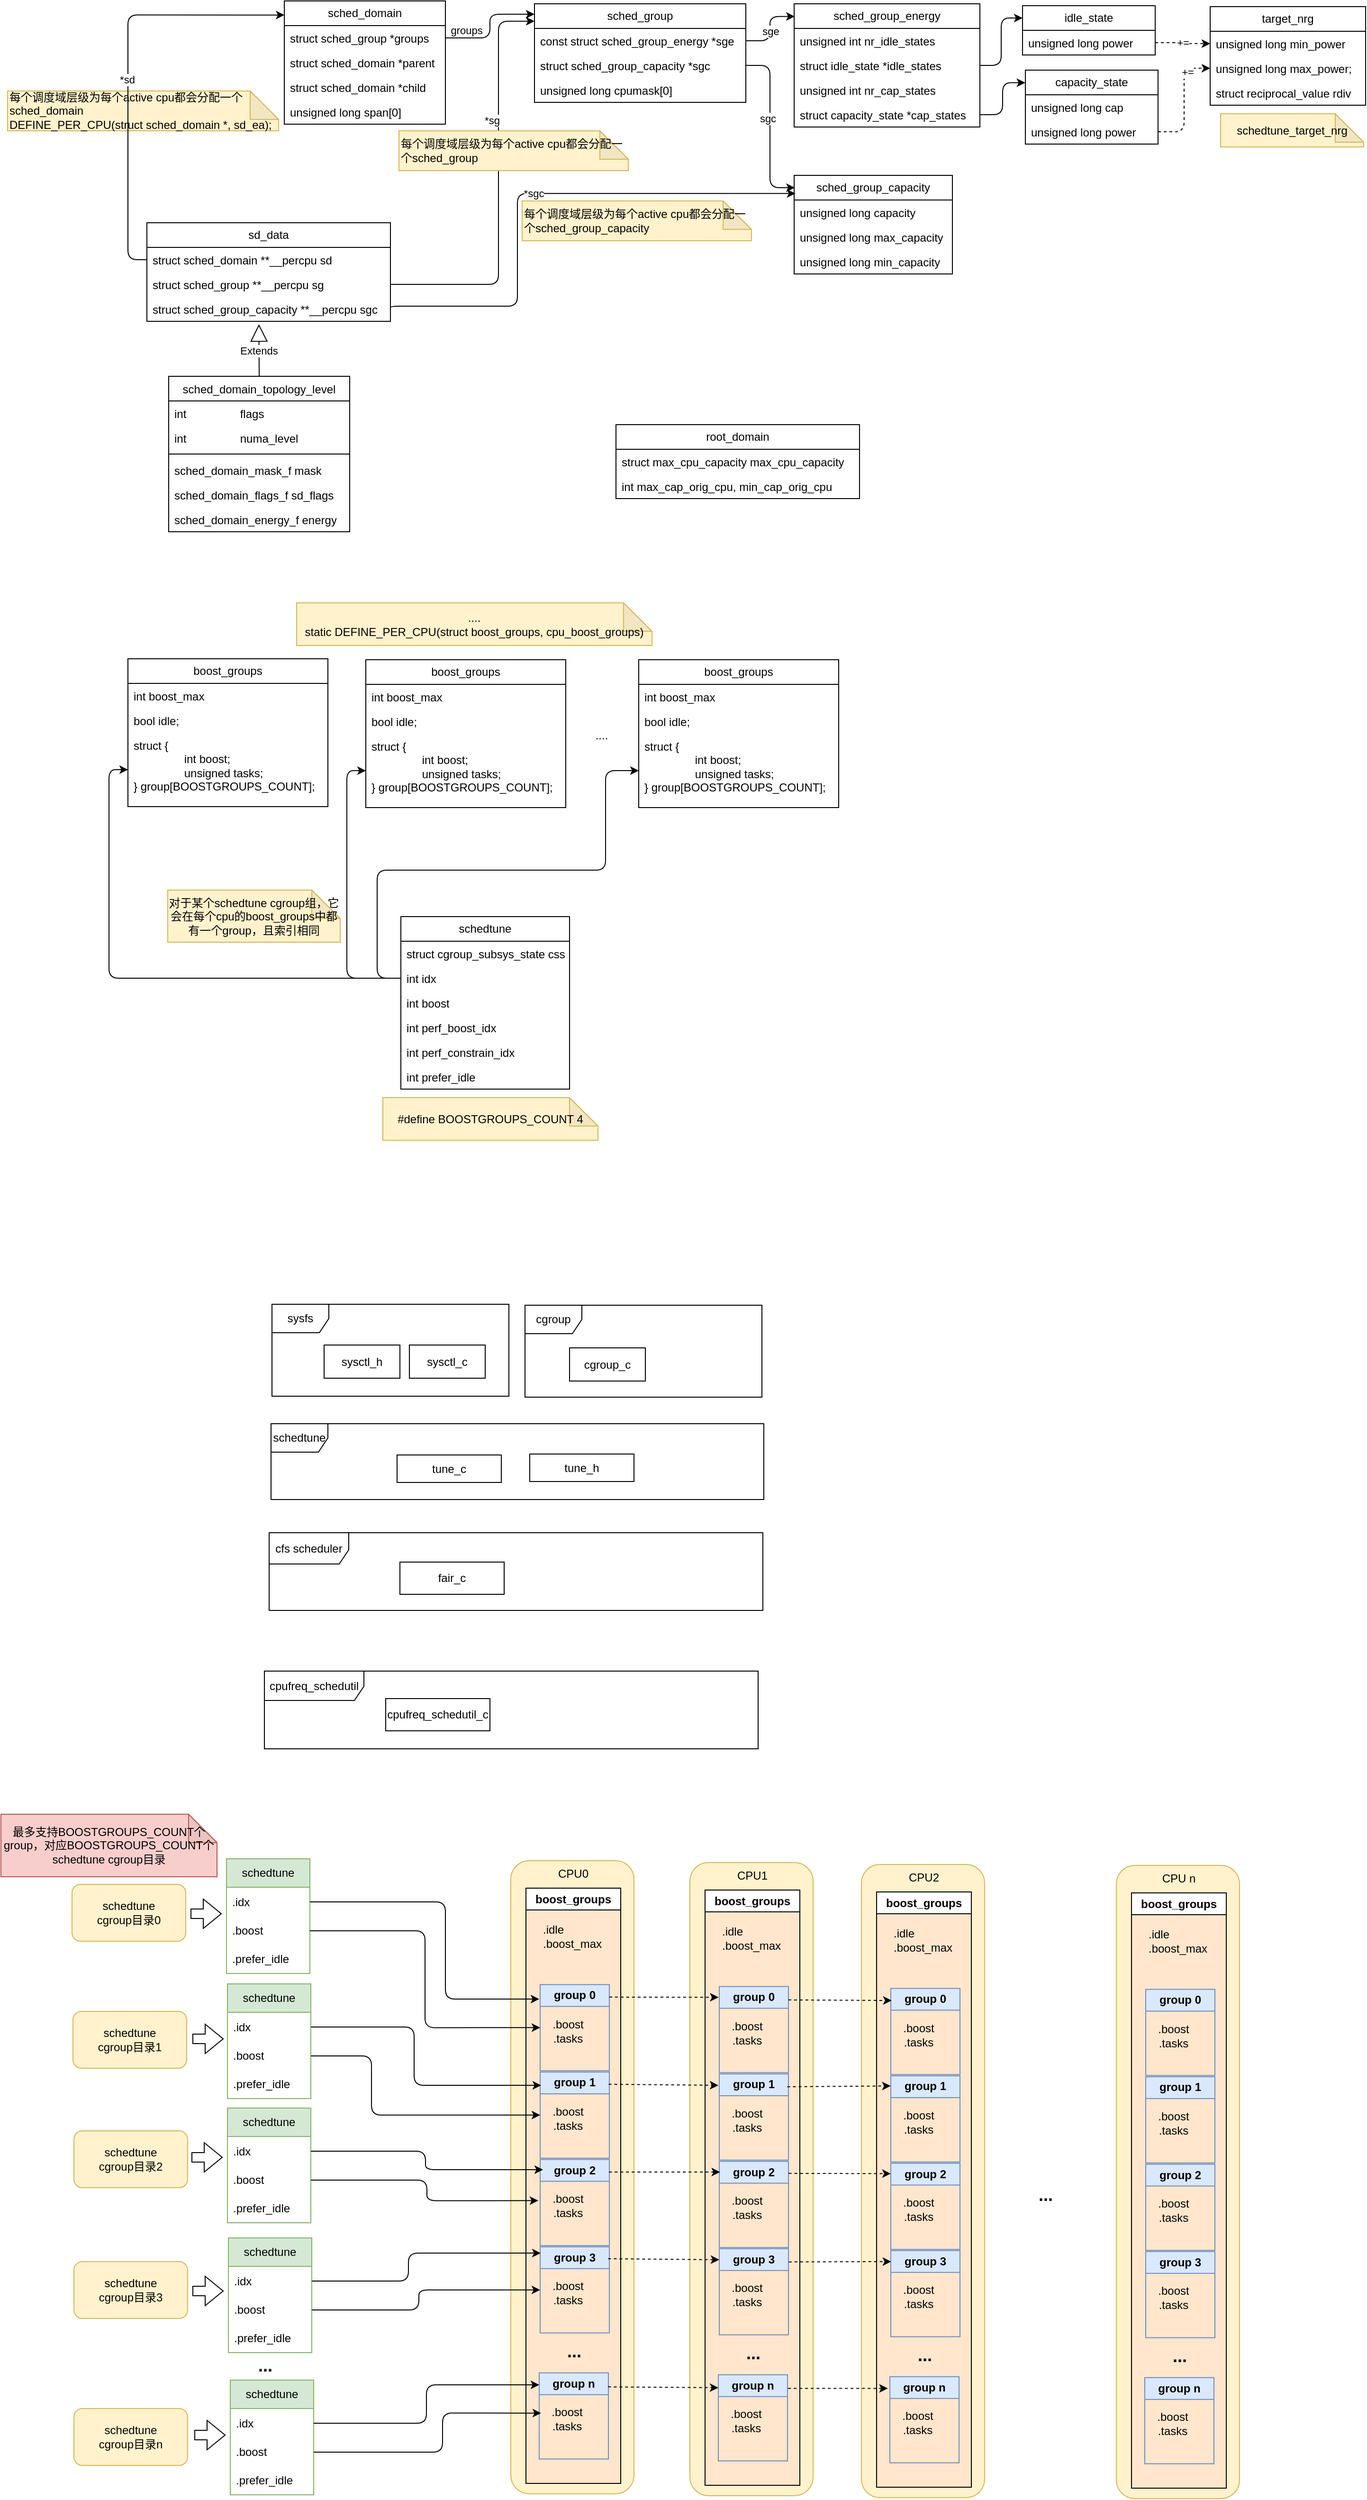 <mxfile version="24.2.3" type="github">
  <diagram name="第 1 页" id="01agbYeh8jdvlxJhbr0P">
    <mxGraphModel dx="1764" dy="1193" grid="0" gridSize="10" guides="0" tooltips="1" connect="1" arrows="1" fold="1" page="0" pageScale="1" pageWidth="827" pageHeight="1169" math="0" shadow="0">
      <root>
        <mxCell id="0" />
        <mxCell id="1" parent="0" />
        <mxCell id="Nrr0YB8660H5ZBE0gqSO-28" value="" style="rounded=1;whiteSpace=wrap;html=1;fillColor=#fff2cc;strokeColor=#d6b656;" vertex="1" parent="1">
          <mxGeometry x="373" y="1853" width="130" height="668" as="geometry" />
        </mxCell>
        <mxCell id="DIjDcMSTwJ1lfGA5DYHn-1" value="target_nrg" style="swimlane;fontStyle=0;childLayout=stackLayout;horizontal=1;startSize=26;fillColor=none;horizontalStack=0;resizeParent=1;resizeParentMax=0;resizeLast=0;collapsible=1;marginBottom=0;whiteSpace=wrap;html=1;" parent="1" vertex="1">
          <mxGeometry x="1111" y="-103" width="164" height="104" as="geometry" />
        </mxCell>
        <mxCell id="DIjDcMSTwJ1lfGA5DYHn-2" value="unsigned long min_power" style="text;strokeColor=none;fillColor=none;align=left;verticalAlign=top;spacingLeft=4;spacingRight=4;overflow=hidden;rotatable=0;points=[[0,0.5],[1,0.5]];portConstraint=eastwest;whiteSpace=wrap;html=1;" parent="DIjDcMSTwJ1lfGA5DYHn-1" vertex="1">
          <mxGeometry y="26" width="164" height="26" as="geometry" />
        </mxCell>
        <mxCell id="DIjDcMSTwJ1lfGA5DYHn-3" value="unsigned long max_power;" style="text;strokeColor=none;fillColor=none;align=left;verticalAlign=top;spacingLeft=4;spacingRight=4;overflow=hidden;rotatable=0;points=[[0,0.5],[1,0.5]];portConstraint=eastwest;whiteSpace=wrap;html=1;" parent="DIjDcMSTwJ1lfGA5DYHn-1" vertex="1">
          <mxGeometry y="52" width="164" height="26" as="geometry" />
        </mxCell>
        <mxCell id="DIjDcMSTwJ1lfGA5DYHn-4" value="struct reciprocal_value rdiv" style="text;strokeColor=none;fillColor=none;align=left;verticalAlign=top;spacingLeft=4;spacingRight=4;overflow=hidden;rotatable=0;points=[[0,0.5],[1,0.5]];portConstraint=eastwest;whiteSpace=wrap;html=1;" parent="DIjDcMSTwJ1lfGA5DYHn-1" vertex="1">
          <mxGeometry y="78" width="164" height="26" as="geometry" />
        </mxCell>
        <mxCell id="DIjDcMSTwJ1lfGA5DYHn-5" value="sched_domain" style="swimlane;fontStyle=0;childLayout=stackLayout;horizontal=1;startSize=26;fillColor=none;horizontalStack=0;resizeParent=1;resizeParentMax=0;resizeLast=0;collapsible=1;marginBottom=0;whiteSpace=wrap;html=1;" parent="1" vertex="1">
          <mxGeometry x="134" y="-109" width="170" height="130" as="geometry" />
        </mxCell>
        <mxCell id="DIjDcMSTwJ1lfGA5DYHn-6" value="struct sched_group *groups" style="text;strokeColor=none;fillColor=none;align=left;verticalAlign=top;spacingLeft=4;spacingRight=4;overflow=hidden;rotatable=0;points=[[0,0.5],[1,0.5]];portConstraint=eastwest;whiteSpace=wrap;html=1;" parent="DIjDcMSTwJ1lfGA5DYHn-5" vertex="1">
          <mxGeometry y="26" width="170" height="26" as="geometry" />
        </mxCell>
        <mxCell id="DIjDcMSTwJ1lfGA5DYHn-7" value="struct sched_domain *parent" style="text;strokeColor=none;fillColor=none;align=left;verticalAlign=top;spacingLeft=4;spacingRight=4;overflow=hidden;rotatable=0;points=[[0,0.5],[1,0.5]];portConstraint=eastwest;whiteSpace=wrap;html=1;" parent="DIjDcMSTwJ1lfGA5DYHn-5" vertex="1">
          <mxGeometry y="52" width="170" height="26" as="geometry" />
        </mxCell>
        <mxCell id="VDW7BR7wvnO6Wit2rarF-36" value="struct sched_domain *child" style="text;strokeColor=none;fillColor=none;align=left;verticalAlign=top;spacingLeft=4;spacingRight=4;overflow=hidden;rotatable=0;points=[[0,0.5],[1,0.5]];portConstraint=eastwest;whiteSpace=wrap;html=1;" parent="DIjDcMSTwJ1lfGA5DYHn-5" vertex="1">
          <mxGeometry y="78" width="170" height="26" as="geometry" />
        </mxCell>
        <mxCell id="DIjDcMSTwJ1lfGA5DYHn-8" value="unsigned long span[0]" style="text;strokeColor=none;fillColor=none;align=left;verticalAlign=top;spacingLeft=4;spacingRight=4;overflow=hidden;rotatable=0;points=[[0,0.5],[1,0.5]];portConstraint=eastwest;whiteSpace=wrap;html=1;" parent="DIjDcMSTwJ1lfGA5DYHn-5" vertex="1">
          <mxGeometry y="104" width="170" height="26" as="geometry" />
        </mxCell>
        <mxCell id="DIjDcMSTwJ1lfGA5DYHn-9" value="sched_group" style="swimlane;fontStyle=0;childLayout=stackLayout;horizontal=1;startSize=26;fillColor=none;horizontalStack=0;resizeParent=1;resizeParentMax=0;resizeLast=0;collapsible=1;marginBottom=0;whiteSpace=wrap;html=1;" parent="1" vertex="1">
          <mxGeometry x="398" y="-106" width="223" height="104" as="geometry" />
        </mxCell>
        <mxCell id="DIjDcMSTwJ1lfGA5DYHn-10" value="const struct sched_group_energy *sge" style="text;strokeColor=none;fillColor=none;align=left;verticalAlign=top;spacingLeft=4;spacingRight=4;overflow=hidden;rotatable=0;points=[[0,0.5],[1,0.5]];portConstraint=eastwest;whiteSpace=wrap;html=1;" parent="DIjDcMSTwJ1lfGA5DYHn-9" vertex="1">
          <mxGeometry y="26" width="223" height="26" as="geometry" />
        </mxCell>
        <mxCell id="DIjDcMSTwJ1lfGA5DYHn-11" value="struct sched_group_capacity *sgc" style="text;strokeColor=none;fillColor=none;align=left;verticalAlign=top;spacingLeft=4;spacingRight=4;overflow=hidden;rotatable=0;points=[[0,0.5],[1,0.5]];portConstraint=eastwest;whiteSpace=wrap;html=1;" parent="DIjDcMSTwJ1lfGA5DYHn-9" vertex="1">
          <mxGeometry y="52" width="223" height="26" as="geometry" />
        </mxCell>
        <mxCell id="DIjDcMSTwJ1lfGA5DYHn-12" value="unsigned long cpumask[0]" style="text;strokeColor=none;fillColor=none;align=left;verticalAlign=top;spacingLeft=4;spacingRight=4;overflow=hidden;rotatable=0;points=[[0,0.5],[1,0.5]];portConstraint=eastwest;whiteSpace=wrap;html=1;" parent="DIjDcMSTwJ1lfGA5DYHn-9" vertex="1">
          <mxGeometry y="78" width="223" height="26" as="geometry" />
        </mxCell>
        <mxCell id="DIjDcMSTwJ1lfGA5DYHn-13" style="edgeStyle=orthogonalEdgeStyle;rounded=1;orthogonalLoop=1;jettySize=auto;html=1;entryX=0;entryY=0.106;entryDx=0;entryDy=0;entryPerimeter=0;curved=0;" parent="1" source="DIjDcMSTwJ1lfGA5DYHn-6" target="DIjDcMSTwJ1lfGA5DYHn-9" edge="1">
          <mxGeometry relative="1" as="geometry">
            <mxPoint x="380" y="-22" as="targetPoint" />
          </mxGeometry>
        </mxCell>
        <mxCell id="DIjDcMSTwJ1lfGA5DYHn-14" value="groups" style="edgeLabel;html=1;align=center;verticalAlign=middle;resizable=0;points=[];" parent="DIjDcMSTwJ1lfGA5DYHn-13" vertex="1" connectable="0">
          <mxGeometry x="-0.268" y="2" relative="1" as="geometry">
            <mxPoint x="-22" y="-6" as="offset" />
          </mxGeometry>
        </mxCell>
        <mxCell id="DIjDcMSTwJ1lfGA5DYHn-15" value="boost_groups" style="swimlane;fontStyle=0;childLayout=stackLayout;horizontal=1;startSize=26;fillColor=none;horizontalStack=0;resizeParent=1;resizeParentMax=0;resizeLast=0;collapsible=1;marginBottom=0;whiteSpace=wrap;html=1;" parent="1" vertex="1">
          <mxGeometry x="-31" y="585" width="211" height="156" as="geometry" />
        </mxCell>
        <mxCell id="DIjDcMSTwJ1lfGA5DYHn-16" value="int boost_max" style="text;strokeColor=none;fillColor=none;align=left;verticalAlign=top;spacingLeft=4;spacingRight=4;overflow=hidden;rotatable=0;points=[[0,0.5],[1,0.5]];portConstraint=eastwest;whiteSpace=wrap;html=1;" parent="DIjDcMSTwJ1lfGA5DYHn-15" vertex="1">
          <mxGeometry y="26" width="211" height="26" as="geometry" />
        </mxCell>
        <mxCell id="DIjDcMSTwJ1lfGA5DYHn-17" value="bool idle;" style="text;strokeColor=none;fillColor=none;align=left;verticalAlign=top;spacingLeft=4;spacingRight=4;overflow=hidden;rotatable=0;points=[[0,0.5],[1,0.5]];portConstraint=eastwest;whiteSpace=wrap;html=1;" parent="DIjDcMSTwJ1lfGA5DYHn-15" vertex="1">
          <mxGeometry y="52" width="211" height="26" as="geometry" />
        </mxCell>
        <mxCell id="DIjDcMSTwJ1lfGA5DYHn-18" value="&lt;div&gt;struct {&lt;/div&gt;&lt;div&gt;&lt;span style=&quot;background-color: initial;&quot;&gt;&amp;nbsp; &amp;nbsp; &amp;nbsp; &amp;nbsp; &amp;nbsp; &amp;nbsp; &amp;nbsp; &amp;nbsp; int boost;&lt;/span&gt;&lt;br&gt;&lt;/div&gt;&lt;div&gt;&lt;span style=&quot;background-color: initial;&quot;&gt;&amp;nbsp; &amp;nbsp; &amp;nbsp; &amp;nbsp; &amp;nbsp; &amp;nbsp; &amp;nbsp; &amp;nbsp; unsigned tasks;&lt;/span&gt;&lt;/div&gt;&lt;div&gt;&lt;span style=&quot;background-color: initial;&quot;&gt;} group[BOOSTGROUPS_COUNT];&lt;/span&gt;&lt;/div&gt;" style="text;strokeColor=none;fillColor=none;align=left;verticalAlign=top;spacingLeft=4;spacingRight=4;overflow=hidden;rotatable=0;points=[[0,0.5],[1,0.5]];portConstraint=eastwest;whiteSpace=wrap;html=1;" parent="DIjDcMSTwJ1lfGA5DYHn-15" vertex="1">
          <mxGeometry y="78" width="211" height="78" as="geometry" />
        </mxCell>
        <mxCell id="DIjDcMSTwJ1lfGA5DYHn-24" value="schedtune" style="swimlane;fontStyle=0;childLayout=stackLayout;horizontal=1;startSize=26;fillColor=none;horizontalStack=0;resizeParent=1;resizeParentMax=0;resizeLast=0;collapsible=1;marginBottom=0;whiteSpace=wrap;html=1;" parent="1" vertex="1">
          <mxGeometry x="257" y="857" width="178" height="182" as="geometry" />
        </mxCell>
        <mxCell id="DIjDcMSTwJ1lfGA5DYHn-25" value="struct cgroup_subsys_state css" style="text;strokeColor=none;fillColor=none;align=left;verticalAlign=top;spacingLeft=4;spacingRight=4;overflow=hidden;rotatable=0;points=[[0,0.5],[1,0.5]];portConstraint=eastwest;whiteSpace=wrap;html=1;" parent="DIjDcMSTwJ1lfGA5DYHn-24" vertex="1">
          <mxGeometry y="26" width="178" height="26" as="geometry" />
        </mxCell>
        <mxCell id="DIjDcMSTwJ1lfGA5DYHn-26" value="int idx" style="text;strokeColor=none;fillColor=none;align=left;verticalAlign=top;spacingLeft=4;spacingRight=4;overflow=hidden;rotatable=0;points=[[0,0.5],[1,0.5]];portConstraint=eastwest;whiteSpace=wrap;html=1;" parent="DIjDcMSTwJ1lfGA5DYHn-24" vertex="1">
          <mxGeometry y="52" width="178" height="26" as="geometry" />
        </mxCell>
        <mxCell id="DIjDcMSTwJ1lfGA5DYHn-27" value="int boost" style="text;strokeColor=none;fillColor=none;align=left;verticalAlign=top;spacingLeft=4;spacingRight=4;overflow=hidden;rotatable=0;points=[[0,0.5],[1,0.5]];portConstraint=eastwest;whiteSpace=wrap;html=1;" parent="DIjDcMSTwJ1lfGA5DYHn-24" vertex="1">
          <mxGeometry y="78" width="178" height="26" as="geometry" />
        </mxCell>
        <mxCell id="DIjDcMSTwJ1lfGA5DYHn-28" value="int perf_boost_idx" style="text;strokeColor=none;fillColor=none;align=left;verticalAlign=top;spacingLeft=4;spacingRight=4;overflow=hidden;rotatable=0;points=[[0,0.5],[1,0.5]];portConstraint=eastwest;whiteSpace=wrap;html=1;" parent="DIjDcMSTwJ1lfGA5DYHn-24" vertex="1">
          <mxGeometry y="104" width="178" height="26" as="geometry" />
        </mxCell>
        <mxCell id="DIjDcMSTwJ1lfGA5DYHn-29" value="int perf_constrain_idx" style="text;strokeColor=none;fillColor=none;align=left;verticalAlign=top;spacingLeft=4;spacingRight=4;overflow=hidden;rotatable=0;points=[[0,0.5],[1,0.5]];portConstraint=eastwest;whiteSpace=wrap;html=1;" parent="DIjDcMSTwJ1lfGA5DYHn-24" vertex="1">
          <mxGeometry y="130" width="178" height="26" as="geometry" />
        </mxCell>
        <mxCell id="_Hb8ZXm0ojiE5atUSY3U-40" value="int prefer_idle" style="text;strokeColor=none;fillColor=none;align=left;verticalAlign=top;spacingLeft=4;spacingRight=4;overflow=hidden;rotatable=0;points=[[0,0.5],[1,0.5]];portConstraint=eastwest;whiteSpace=wrap;html=1;" parent="DIjDcMSTwJ1lfGA5DYHn-24" vertex="1">
          <mxGeometry y="156" width="178" height="26" as="geometry" />
        </mxCell>
        <mxCell id="DIjDcMSTwJ1lfGA5DYHn-30" value="&lt;div&gt;....&lt;/div&gt;static DEFINE_PER_CPU(struct boost_groups, cpu_boost_groups)" style="shape=note;whiteSpace=wrap;html=1;backgroundOutline=1;darkOpacity=0.05;fillColor=#fff2cc;strokeColor=#d6b656;" parent="1" vertex="1">
          <mxGeometry x="147" y="526" width="375" height="45" as="geometry" />
        </mxCell>
        <mxCell id="VDW7BR7wvnO6Wit2rarF-1" value="schedtune_target_nrg" style="shape=note;whiteSpace=wrap;html=1;backgroundOutline=1;darkOpacity=0.05;fillColor=#fff2cc;strokeColor=#d6b656;" parent="1" vertex="1">
          <mxGeometry x="1122" y="10" width="151" height="35" as="geometry" />
        </mxCell>
        <mxCell id="VDW7BR7wvnO6Wit2rarF-11" value="sched_group_capacity" style="swimlane;fontStyle=0;childLayout=stackLayout;horizontal=1;startSize=26;fillColor=none;horizontalStack=0;resizeParent=1;resizeParentMax=0;resizeLast=0;collapsible=1;marginBottom=0;whiteSpace=wrap;html=1;" parent="1" vertex="1">
          <mxGeometry x="672" y="75" width="167" height="104" as="geometry" />
        </mxCell>
        <mxCell id="VDW7BR7wvnO6Wit2rarF-12" value="unsigned long capacity" style="text;strokeColor=none;fillColor=none;align=left;verticalAlign=top;spacingLeft=4;spacingRight=4;overflow=hidden;rotatable=0;points=[[0,0.5],[1,0.5]];portConstraint=eastwest;whiteSpace=wrap;html=1;" parent="VDW7BR7wvnO6Wit2rarF-11" vertex="1">
          <mxGeometry y="26" width="167" height="26" as="geometry" />
        </mxCell>
        <mxCell id="VDW7BR7wvnO6Wit2rarF-13" value="unsigned long max_capacity" style="text;strokeColor=none;fillColor=none;align=left;verticalAlign=top;spacingLeft=4;spacingRight=4;overflow=hidden;rotatable=0;points=[[0,0.5],[1,0.5]];portConstraint=eastwest;whiteSpace=wrap;html=1;" parent="VDW7BR7wvnO6Wit2rarF-11" vertex="1">
          <mxGeometry y="52" width="167" height="26" as="geometry" />
        </mxCell>
        <mxCell id="VDW7BR7wvnO6Wit2rarF-14" value="unsigned long min_capacity" style="text;strokeColor=none;fillColor=none;align=left;verticalAlign=top;spacingLeft=4;spacingRight=4;overflow=hidden;rotatable=0;points=[[0,0.5],[1,0.5]];portConstraint=eastwest;whiteSpace=wrap;html=1;" parent="VDW7BR7wvnO6Wit2rarF-11" vertex="1">
          <mxGeometry y="78" width="167" height="26" as="geometry" />
        </mxCell>
        <mxCell id="VDW7BR7wvnO6Wit2rarF-16" style="edgeStyle=orthogonalEdgeStyle;rounded=1;orthogonalLoop=1;jettySize=auto;html=1;entryX=0.004;entryY=0.125;entryDx=0;entryDy=0;entryPerimeter=0;exitX=1;exitY=0.5;exitDx=0;exitDy=0;curved=0;" parent="1" source="DIjDcMSTwJ1lfGA5DYHn-11" target="VDW7BR7wvnO6Wit2rarF-11" edge="1">
          <mxGeometry relative="1" as="geometry" />
        </mxCell>
        <mxCell id="VDW7BR7wvnO6Wit2rarF-17" value="sgc" style="edgeLabel;html=1;align=center;verticalAlign=middle;resizable=0;points=[];" parent="VDW7BR7wvnO6Wit2rarF-16" vertex="1" connectable="0">
          <mxGeometry x="-0.1" y="-2" relative="1" as="geometry">
            <mxPoint x="-1" as="offset" />
          </mxGeometry>
        </mxCell>
        <mxCell id="VDW7BR7wvnO6Wit2rarF-18" value="sched_group_energy" style="swimlane;fontStyle=0;childLayout=stackLayout;horizontal=1;startSize=26;fillColor=none;horizontalStack=0;resizeParent=1;resizeParentMax=0;resizeLast=0;collapsible=1;marginBottom=0;whiteSpace=wrap;html=1;" parent="1" vertex="1">
          <mxGeometry x="672" y="-106" width="196" height="130" as="geometry" />
        </mxCell>
        <mxCell id="VDW7BR7wvnO6Wit2rarF-19" value="unsigned int nr_idle_states" style="text;strokeColor=none;fillColor=none;align=left;verticalAlign=top;spacingLeft=4;spacingRight=4;overflow=hidden;rotatable=0;points=[[0,0.5],[1,0.5]];portConstraint=eastwest;whiteSpace=wrap;html=1;" parent="VDW7BR7wvnO6Wit2rarF-18" vertex="1">
          <mxGeometry y="26" width="196" height="26" as="geometry" />
        </mxCell>
        <mxCell id="VDW7BR7wvnO6Wit2rarF-20" value="struct idle_state *idle_states" style="text;strokeColor=none;fillColor=none;align=left;verticalAlign=top;spacingLeft=4;spacingRight=4;overflow=hidden;rotatable=0;points=[[0,0.5],[1,0.5]];portConstraint=eastwest;whiteSpace=wrap;html=1;" parent="VDW7BR7wvnO6Wit2rarF-18" vertex="1">
          <mxGeometry y="52" width="196" height="26" as="geometry" />
        </mxCell>
        <mxCell id="VDW7BR7wvnO6Wit2rarF-21" value="unsigned int nr_cap_states" style="text;strokeColor=none;fillColor=none;align=left;verticalAlign=top;spacingLeft=4;spacingRight=4;overflow=hidden;rotatable=0;points=[[0,0.5],[1,0.5]];portConstraint=eastwest;whiteSpace=wrap;html=1;" parent="VDW7BR7wvnO6Wit2rarF-18" vertex="1">
          <mxGeometry y="78" width="196" height="26" as="geometry" />
        </mxCell>
        <mxCell id="VDW7BR7wvnO6Wit2rarF-22" value="struct capacity_state *cap_states" style="text;strokeColor=none;fillColor=none;align=left;verticalAlign=top;spacingLeft=4;spacingRight=4;overflow=hidden;rotatable=0;points=[[0,0.5],[1,0.5]];portConstraint=eastwest;whiteSpace=wrap;html=1;" parent="VDW7BR7wvnO6Wit2rarF-18" vertex="1">
          <mxGeometry y="104" width="196" height="26" as="geometry" />
        </mxCell>
        <mxCell id="VDW7BR7wvnO6Wit2rarF-23" style="edgeStyle=orthogonalEdgeStyle;rounded=1;orthogonalLoop=1;jettySize=auto;html=1;entryX=0.003;entryY=0.103;entryDx=0;entryDy=0;entryPerimeter=0;curved=0;" parent="1" source="DIjDcMSTwJ1lfGA5DYHn-10" target="VDW7BR7wvnO6Wit2rarF-18" edge="1">
          <mxGeometry relative="1" as="geometry" />
        </mxCell>
        <mxCell id="VDW7BR7wvnO6Wit2rarF-24" value="sge" style="edgeLabel;html=1;align=center;verticalAlign=middle;resizable=0;points=[];" parent="VDW7BR7wvnO6Wit2rarF-23" vertex="1" connectable="0">
          <mxGeometry x="-0.063" relative="1" as="geometry">
            <mxPoint as="offset" />
          </mxGeometry>
        </mxCell>
        <mxCell id="VDW7BR7wvnO6Wit2rarF-25" value="idle_state" style="swimlane;fontStyle=0;childLayout=stackLayout;horizontal=1;startSize=26;fillColor=none;horizontalStack=0;resizeParent=1;resizeParentMax=0;resizeLast=0;collapsible=1;marginBottom=0;whiteSpace=wrap;html=1;" parent="1" vertex="1">
          <mxGeometry x="913" y="-104" width="140" height="52" as="geometry" />
        </mxCell>
        <mxCell id="VDW7BR7wvnO6Wit2rarF-26" value="unsigned long power" style="text;strokeColor=none;fillColor=none;align=left;verticalAlign=top;spacingLeft=4;spacingRight=4;overflow=hidden;rotatable=0;points=[[0,0.5],[1,0.5]];portConstraint=eastwest;whiteSpace=wrap;html=1;" parent="VDW7BR7wvnO6Wit2rarF-25" vertex="1">
          <mxGeometry y="26" width="140" height="26" as="geometry" />
        </mxCell>
        <mxCell id="VDW7BR7wvnO6Wit2rarF-29" style="edgeStyle=orthogonalEdgeStyle;rounded=1;orthogonalLoop=1;jettySize=auto;html=1;entryX=0;entryY=0.25;entryDx=0;entryDy=0;curved=0;" parent="1" source="VDW7BR7wvnO6Wit2rarF-20" target="VDW7BR7wvnO6Wit2rarF-25" edge="1">
          <mxGeometry relative="1" as="geometry" />
        </mxCell>
        <mxCell id="VDW7BR7wvnO6Wit2rarF-30" value="capacity_state" style="swimlane;fontStyle=0;childLayout=stackLayout;horizontal=1;startSize=26;fillColor=none;horizontalStack=0;resizeParent=1;resizeParentMax=0;resizeLast=0;collapsible=1;marginBottom=0;whiteSpace=wrap;html=1;" parent="1" vertex="1">
          <mxGeometry x="916" y="-36" width="140" height="78" as="geometry" />
        </mxCell>
        <mxCell id="VDW7BR7wvnO6Wit2rarF-31" value="unsigned long cap" style="text;strokeColor=none;fillColor=none;align=left;verticalAlign=top;spacingLeft=4;spacingRight=4;overflow=hidden;rotatable=0;points=[[0,0.5],[1,0.5]];portConstraint=eastwest;whiteSpace=wrap;html=1;" parent="VDW7BR7wvnO6Wit2rarF-30" vertex="1">
          <mxGeometry y="26" width="140" height="26" as="geometry" />
        </mxCell>
        <mxCell id="VDW7BR7wvnO6Wit2rarF-32" value="unsigned long power" style="text;strokeColor=none;fillColor=none;align=left;verticalAlign=top;spacingLeft=4;spacingRight=4;overflow=hidden;rotatable=0;points=[[0,0.5],[1,0.5]];portConstraint=eastwest;whiteSpace=wrap;html=1;" parent="VDW7BR7wvnO6Wit2rarF-30" vertex="1">
          <mxGeometry y="52" width="140" height="26" as="geometry" />
        </mxCell>
        <mxCell id="VDW7BR7wvnO6Wit2rarF-34" style="edgeStyle=orthogonalEdgeStyle;rounded=1;orthogonalLoop=1;jettySize=auto;html=1;entryX=-0.001;entryY=0.17;entryDx=0;entryDy=0;entryPerimeter=0;curved=0;" parent="1" source="VDW7BR7wvnO6Wit2rarF-22" target="VDW7BR7wvnO6Wit2rarF-30" edge="1">
          <mxGeometry relative="1" as="geometry" />
        </mxCell>
        <mxCell id="VDW7BR7wvnO6Wit2rarF-37" value="&lt;div&gt;每个调度域层级为每个active cpu都会分配一个sched_domain&lt;/div&gt;DEFINE_PER_CPU(struct sched_domain *, sd_ea);" style="shape=note;whiteSpace=wrap;html=1;backgroundOutline=1;darkOpacity=0.05;fillColor=#fff2cc;strokeColor=#d6b656;align=left;" parent="1" vertex="1">
          <mxGeometry x="-158" y="-14" width="286" height="42" as="geometry" />
        </mxCell>
        <mxCell id="VDW7BR7wvnO6Wit2rarF-54" style="edgeStyle=orthogonalEdgeStyle;rounded=1;orthogonalLoop=1;jettySize=auto;html=1;entryX=0;entryY=0.5;entryDx=0;entryDy=0;curved=0;dashed=1;" parent="1" source="VDW7BR7wvnO6Wit2rarF-26" target="DIjDcMSTwJ1lfGA5DYHn-2" edge="1">
          <mxGeometry relative="1" as="geometry" />
        </mxCell>
        <mxCell id="VDW7BR7wvnO6Wit2rarF-56" value="+=" style="edgeLabel;html=1;align=center;verticalAlign=middle;resizable=0;points=[];" parent="VDW7BR7wvnO6Wit2rarF-54" vertex="1" connectable="0">
          <mxGeometry x="-0.027" relative="1" as="geometry">
            <mxPoint as="offset" />
          </mxGeometry>
        </mxCell>
        <mxCell id="VDW7BR7wvnO6Wit2rarF-55" style="edgeStyle=orthogonalEdgeStyle;rounded=1;orthogonalLoop=1;jettySize=auto;html=1;entryX=0;entryY=0.5;entryDx=0;entryDy=0;curved=0;dashed=1;" parent="1" source="VDW7BR7wvnO6Wit2rarF-32" target="DIjDcMSTwJ1lfGA5DYHn-3" edge="1">
          <mxGeometry relative="1" as="geometry" />
        </mxCell>
        <mxCell id="VDW7BR7wvnO6Wit2rarF-57" value="+=" style="edgeLabel;html=1;align=center;verticalAlign=middle;resizable=0;points=[];" parent="VDW7BR7wvnO6Wit2rarF-55" vertex="1" connectable="0">
          <mxGeometry x="0.481" y="-3" relative="1" as="geometry">
            <mxPoint as="offset" />
          </mxGeometry>
        </mxCell>
        <mxCell id="XPc6dLiuJMic1bVL03bc-5" value="sd_data" style="swimlane;fontStyle=0;childLayout=stackLayout;horizontal=1;startSize=26;fillColor=none;horizontalStack=0;resizeParent=1;resizeParentMax=0;resizeLast=0;collapsible=1;marginBottom=0;whiteSpace=wrap;html=1;" parent="1" vertex="1">
          <mxGeometry x="-11" y="125" width="257" height="104" as="geometry" />
        </mxCell>
        <mxCell id="XPc6dLiuJMic1bVL03bc-6" value="struct sched_domain **__percpu sd" style="text;strokeColor=none;fillColor=none;align=left;verticalAlign=top;spacingLeft=4;spacingRight=4;overflow=hidden;rotatable=0;points=[[0,0.5],[1,0.5]];portConstraint=eastwest;whiteSpace=wrap;html=1;" parent="XPc6dLiuJMic1bVL03bc-5" vertex="1">
          <mxGeometry y="26" width="257" height="26" as="geometry" />
        </mxCell>
        <mxCell id="XPc6dLiuJMic1bVL03bc-7" value="struct sched_group **__percpu sg" style="text;strokeColor=none;fillColor=none;align=left;verticalAlign=top;spacingLeft=4;spacingRight=4;overflow=hidden;rotatable=0;points=[[0,0.5],[1,0.5]];portConstraint=eastwest;whiteSpace=wrap;html=1;" parent="XPc6dLiuJMic1bVL03bc-5" vertex="1">
          <mxGeometry y="52" width="257" height="26" as="geometry" />
        </mxCell>
        <mxCell id="XPc6dLiuJMic1bVL03bc-8" value="struct sched_group_capacity **__percpu sgc" style="text;strokeColor=none;fillColor=none;align=left;verticalAlign=top;spacingLeft=4;spacingRight=4;overflow=hidden;rotatable=0;points=[[0,0.5],[1,0.5]];portConstraint=eastwest;whiteSpace=wrap;html=1;" parent="XPc6dLiuJMic1bVL03bc-5" vertex="1">
          <mxGeometry y="78" width="257" height="26" as="geometry" />
        </mxCell>
        <mxCell id="XPc6dLiuJMic1bVL03bc-9" value="&lt;span style=&quot;font-weight: 400;&quot;&gt;sched_domain_topology_level&lt;/span&gt;" style="swimlane;fontStyle=1;align=center;verticalAlign=top;childLayout=stackLayout;horizontal=1;startSize=26;horizontalStack=0;resizeParent=1;resizeParentMax=0;resizeLast=0;collapsible=1;marginBottom=0;whiteSpace=wrap;html=1;" parent="1" vertex="1">
          <mxGeometry x="12" y="287" width="191" height="164" as="geometry" />
        </mxCell>
        <mxCell id="XPc6dLiuJMic1bVL03bc-10" value="int&amp;nbsp; &amp;nbsp; &amp;nbsp; &amp;nbsp; &amp;nbsp; &amp;nbsp; &amp;nbsp; &amp;nbsp; &amp;nbsp;flags" style="text;strokeColor=none;fillColor=none;align=left;verticalAlign=top;spacingLeft=4;spacingRight=4;overflow=hidden;rotatable=0;points=[[0,0.5],[1,0.5]];portConstraint=eastwest;whiteSpace=wrap;html=1;" parent="XPc6dLiuJMic1bVL03bc-9" vertex="1">
          <mxGeometry y="26" width="191" height="26" as="geometry" />
        </mxCell>
        <mxCell id="XPc6dLiuJMic1bVL03bc-14" value="int&amp;nbsp; &amp;nbsp; &amp;nbsp; &amp;nbsp; &amp;nbsp; &amp;nbsp; &amp;nbsp; &amp;nbsp; &amp;nbsp;numa_level" style="text;strokeColor=none;fillColor=none;align=left;verticalAlign=top;spacingLeft=4;spacingRight=4;overflow=hidden;rotatable=0;points=[[0,0.5],[1,0.5]];portConstraint=eastwest;whiteSpace=wrap;html=1;" parent="XPc6dLiuJMic1bVL03bc-9" vertex="1">
          <mxGeometry y="52" width="191" height="26" as="geometry" />
        </mxCell>
        <mxCell id="XPc6dLiuJMic1bVL03bc-11" value="" style="line;strokeWidth=1;fillColor=none;align=left;verticalAlign=middle;spacingTop=-1;spacingLeft=3;spacingRight=3;rotatable=0;labelPosition=right;points=[];portConstraint=eastwest;strokeColor=inherit;" parent="XPc6dLiuJMic1bVL03bc-9" vertex="1">
          <mxGeometry y="78" width="191" height="8" as="geometry" />
        </mxCell>
        <mxCell id="XPc6dLiuJMic1bVL03bc-12" value="sched_domain_mask_f mask" style="text;strokeColor=none;fillColor=none;align=left;verticalAlign=top;spacingLeft=4;spacingRight=4;overflow=hidden;rotatable=0;points=[[0,0.5],[1,0.5]];portConstraint=eastwest;whiteSpace=wrap;html=1;" parent="XPc6dLiuJMic1bVL03bc-9" vertex="1">
          <mxGeometry y="86" width="191" height="26" as="geometry" />
        </mxCell>
        <mxCell id="XPc6dLiuJMic1bVL03bc-13" value="sched_domain_flags_f sd_flags" style="text;strokeColor=none;fillColor=none;align=left;verticalAlign=top;spacingLeft=4;spacingRight=4;overflow=hidden;rotatable=0;points=[[0,0.5],[1,0.5]];portConstraint=eastwest;whiteSpace=wrap;html=1;" parent="XPc6dLiuJMic1bVL03bc-9" vertex="1">
          <mxGeometry y="112" width="191" height="26" as="geometry" />
        </mxCell>
        <mxCell id="XPc6dLiuJMic1bVL03bc-15" value="sched_domain_energy_f energy" style="text;strokeColor=none;fillColor=none;align=left;verticalAlign=top;spacingLeft=4;spacingRight=4;overflow=hidden;rotatable=0;points=[[0,0.5],[1,0.5]];portConstraint=eastwest;whiteSpace=wrap;html=1;" parent="XPc6dLiuJMic1bVL03bc-9" vertex="1">
          <mxGeometry y="138" width="191" height="26" as="geometry" />
        </mxCell>
        <mxCell id="XPc6dLiuJMic1bVL03bc-16" value="Extends" style="endArrow=block;endSize=16;endFill=0;html=1;rounded=0;exitX=0.5;exitY=0;exitDx=0;exitDy=0;entryX=0.46;entryY=1.115;entryDx=0;entryDy=0;entryPerimeter=0;" parent="1" source="XPc6dLiuJMic1bVL03bc-9" target="XPc6dLiuJMic1bVL03bc-8" edge="1">
          <mxGeometry width="160" relative="1" as="geometry">
            <mxPoint x="344" y="290" as="sourcePoint" />
            <mxPoint x="504" y="290" as="targetPoint" />
          </mxGeometry>
        </mxCell>
        <mxCell id="XPc6dLiuJMic1bVL03bc-17" style="edgeStyle=orthogonalEdgeStyle;rounded=1;orthogonalLoop=1;jettySize=auto;html=1;entryX=0.001;entryY=0.114;entryDx=0;entryDy=0;entryPerimeter=0;curved=0;exitX=0;exitY=0.5;exitDx=0;exitDy=0;" parent="1" source="XPc6dLiuJMic1bVL03bc-6" target="DIjDcMSTwJ1lfGA5DYHn-5" edge="1">
          <mxGeometry relative="1" as="geometry" />
        </mxCell>
        <mxCell id="XPc6dLiuJMic1bVL03bc-18" value="*sd" style="edgeLabel;html=1;align=center;verticalAlign=middle;resizable=0;points=[];" parent="XPc6dLiuJMic1bVL03bc-17" vertex="1" connectable="0">
          <mxGeometry x="-0.051" y="1" relative="1" as="geometry">
            <mxPoint as="offset" />
          </mxGeometry>
        </mxCell>
        <mxCell id="XPc6dLiuJMic1bVL03bc-20" style="edgeStyle=orthogonalEdgeStyle;rounded=1;orthogonalLoop=1;jettySize=auto;html=1;entryX=0;entryY=0.177;entryDx=0;entryDy=0;entryPerimeter=0;curved=0;" parent="1" source="XPc6dLiuJMic1bVL03bc-7" target="DIjDcMSTwJ1lfGA5DYHn-9" edge="1">
          <mxGeometry relative="1" as="geometry">
            <Array as="points">
              <mxPoint x="360" y="190" />
              <mxPoint x="360" y="-88" />
            </Array>
          </mxGeometry>
        </mxCell>
        <mxCell id="XPc6dLiuJMic1bVL03bc-21" value="*sg" style="edgeLabel;html=1;align=center;verticalAlign=middle;resizable=0;points=[];" parent="XPc6dLiuJMic1bVL03bc-20" vertex="1" connectable="0">
          <mxGeometry x="0.19" y="1" relative="1" as="geometry">
            <mxPoint x="-6" y="-32" as="offset" />
          </mxGeometry>
        </mxCell>
        <mxCell id="XPc6dLiuJMic1bVL03bc-22" style="edgeStyle=orthogonalEdgeStyle;rounded=1;orthogonalLoop=1;jettySize=auto;html=1;entryX=0.008;entryY=0.184;entryDx=0;entryDy=0;entryPerimeter=0;curved=0;exitX=1;exitY=0.5;exitDx=0;exitDy=0;" parent="1" source="XPc6dLiuJMic1bVL03bc-8" target="VDW7BR7wvnO6Wit2rarF-11" edge="1">
          <mxGeometry relative="1" as="geometry">
            <Array as="points">
              <mxPoint x="380" y="213" />
              <mxPoint x="380" y="94" />
            </Array>
          </mxGeometry>
        </mxCell>
        <mxCell id="XPc6dLiuJMic1bVL03bc-23" value="*sgc" style="edgeLabel;html=1;align=center;verticalAlign=middle;resizable=0;points=[];" parent="XPc6dLiuJMic1bVL03bc-22" vertex="1" connectable="0">
          <mxGeometry x="0.078" y="4" relative="1" as="geometry">
            <mxPoint x="-23" y="4" as="offset" />
          </mxGeometry>
        </mxCell>
        <mxCell id="XPc6dLiuJMic1bVL03bc-24" value="&lt;div&gt;每个调度域层级为每个active cpu都会分配一个sched_group&lt;/div&gt;" style="shape=note;whiteSpace=wrap;html=1;backgroundOutline=1;darkOpacity=0.05;fillColor=#fff2cc;strokeColor=#d6b656;align=left;" parent="1" vertex="1">
          <mxGeometry x="255" y="28" width="242" height="42" as="geometry" />
        </mxCell>
        <mxCell id="XPc6dLiuJMic1bVL03bc-25" value="&lt;div&gt;每个调度域层级为每个active cpu都会分配一个&lt;span style=&quot;text-align: center; background-color: initial;&quot;&gt;sched_group_capacity&lt;/span&gt;&lt;/div&gt;" style="shape=note;whiteSpace=wrap;html=1;backgroundOutline=1;darkOpacity=0.05;fillColor=#fff2cc;strokeColor=#d6b656;align=left;" parent="1" vertex="1">
          <mxGeometry x="385" y="102" width="242" height="42" as="geometry" />
        </mxCell>
        <mxCell id="XPc6dLiuJMic1bVL03bc-28" value="root_domain" style="swimlane;fontStyle=0;childLayout=stackLayout;horizontal=1;startSize=26;fillColor=none;horizontalStack=0;resizeParent=1;resizeParentMax=0;resizeLast=0;collapsible=1;marginBottom=0;whiteSpace=wrap;html=1;" parent="1" vertex="1">
          <mxGeometry x="484" y="338" width="257" height="78" as="geometry" />
        </mxCell>
        <mxCell id="XPc6dLiuJMic1bVL03bc-29" value="struct max_cpu_capacity max_cpu_capacity" style="text;strokeColor=none;fillColor=none;align=left;verticalAlign=top;spacingLeft=4;spacingRight=4;overflow=hidden;rotatable=0;points=[[0,0.5],[1,0.5]];portConstraint=eastwest;whiteSpace=wrap;html=1;" parent="XPc6dLiuJMic1bVL03bc-28" vertex="1">
          <mxGeometry y="26" width="257" height="26" as="geometry" />
        </mxCell>
        <mxCell id="XPc6dLiuJMic1bVL03bc-30" value="int max_cap_orig_cpu, min_cap_orig_cpu" style="text;strokeColor=none;fillColor=none;align=left;verticalAlign=top;spacingLeft=4;spacingRight=4;overflow=hidden;rotatable=0;points=[[0,0.5],[1,0.5]];portConstraint=eastwest;whiteSpace=wrap;html=1;" parent="XPc6dLiuJMic1bVL03bc-28" vertex="1">
          <mxGeometry y="52" width="257" height="26" as="geometry" />
        </mxCell>
        <mxCell id="_Hb8ZXm0ojiE5atUSY3U-1" value="boost_groups" style="swimlane;fontStyle=0;childLayout=stackLayout;horizontal=1;startSize=26;fillColor=none;horizontalStack=0;resizeParent=1;resizeParentMax=0;resizeLast=0;collapsible=1;marginBottom=0;whiteSpace=wrap;html=1;" parent="1" vertex="1">
          <mxGeometry x="220" y="586" width="211" height="156" as="geometry" />
        </mxCell>
        <mxCell id="_Hb8ZXm0ojiE5atUSY3U-2" value="int boost_max" style="text;strokeColor=none;fillColor=none;align=left;verticalAlign=top;spacingLeft=4;spacingRight=4;overflow=hidden;rotatable=0;points=[[0,0.5],[1,0.5]];portConstraint=eastwest;whiteSpace=wrap;html=1;" parent="_Hb8ZXm0ojiE5atUSY3U-1" vertex="1">
          <mxGeometry y="26" width="211" height="26" as="geometry" />
        </mxCell>
        <mxCell id="_Hb8ZXm0ojiE5atUSY3U-3" value="bool idle;" style="text;strokeColor=none;fillColor=none;align=left;verticalAlign=top;spacingLeft=4;spacingRight=4;overflow=hidden;rotatable=0;points=[[0,0.5],[1,0.5]];portConstraint=eastwest;whiteSpace=wrap;html=1;" parent="_Hb8ZXm0ojiE5atUSY3U-1" vertex="1">
          <mxGeometry y="52" width="211" height="26" as="geometry" />
        </mxCell>
        <mxCell id="_Hb8ZXm0ojiE5atUSY3U-4" value="&lt;div&gt;struct {&lt;/div&gt;&lt;div&gt;&lt;span style=&quot;background-color: initial;&quot;&gt;&amp;nbsp; &amp;nbsp; &amp;nbsp; &amp;nbsp; &amp;nbsp; &amp;nbsp; &amp;nbsp; &amp;nbsp; int boost;&lt;/span&gt;&lt;br&gt;&lt;/div&gt;&lt;div&gt;&lt;span style=&quot;background-color: initial;&quot;&gt;&amp;nbsp; &amp;nbsp; &amp;nbsp; &amp;nbsp; &amp;nbsp; &amp;nbsp; &amp;nbsp; &amp;nbsp; unsigned tasks;&lt;/span&gt;&lt;/div&gt;&lt;div&gt;&lt;span style=&quot;background-color: initial;&quot;&gt;} group[BOOSTGROUPS_COUNT];&lt;/span&gt;&lt;/div&gt;" style="text;strokeColor=none;fillColor=none;align=left;verticalAlign=top;spacingLeft=4;spacingRight=4;overflow=hidden;rotatable=0;points=[[0,0.5],[1,0.5]];portConstraint=eastwest;whiteSpace=wrap;html=1;" parent="_Hb8ZXm0ojiE5atUSY3U-1" vertex="1">
          <mxGeometry y="78" width="211" height="78" as="geometry" />
        </mxCell>
        <mxCell id="_Hb8ZXm0ojiE5atUSY3U-9" value="boost_groups" style="swimlane;fontStyle=0;childLayout=stackLayout;horizontal=1;startSize=26;fillColor=none;horizontalStack=0;resizeParent=1;resizeParentMax=0;resizeLast=0;collapsible=1;marginBottom=0;whiteSpace=wrap;html=1;" parent="1" vertex="1">
          <mxGeometry x="508" y="586" width="211" height="156" as="geometry" />
        </mxCell>
        <mxCell id="_Hb8ZXm0ojiE5atUSY3U-10" value="int boost_max" style="text;strokeColor=none;fillColor=none;align=left;verticalAlign=top;spacingLeft=4;spacingRight=4;overflow=hidden;rotatable=0;points=[[0,0.5],[1,0.5]];portConstraint=eastwest;whiteSpace=wrap;html=1;" parent="_Hb8ZXm0ojiE5atUSY3U-9" vertex="1">
          <mxGeometry y="26" width="211" height="26" as="geometry" />
        </mxCell>
        <mxCell id="_Hb8ZXm0ojiE5atUSY3U-11" value="bool idle;" style="text;strokeColor=none;fillColor=none;align=left;verticalAlign=top;spacingLeft=4;spacingRight=4;overflow=hidden;rotatable=0;points=[[0,0.5],[1,0.5]];portConstraint=eastwest;whiteSpace=wrap;html=1;" parent="_Hb8ZXm0ojiE5atUSY3U-9" vertex="1">
          <mxGeometry y="52" width="211" height="26" as="geometry" />
        </mxCell>
        <mxCell id="_Hb8ZXm0ojiE5atUSY3U-12" value="&lt;div&gt;struct {&lt;/div&gt;&lt;div&gt;&lt;span style=&quot;background-color: initial;&quot;&gt;&amp;nbsp; &amp;nbsp; &amp;nbsp; &amp;nbsp; &amp;nbsp; &amp;nbsp; &amp;nbsp; &amp;nbsp; int boost;&lt;/span&gt;&lt;br&gt;&lt;/div&gt;&lt;div&gt;&lt;span style=&quot;background-color: initial;&quot;&gt;&amp;nbsp; &amp;nbsp; &amp;nbsp; &amp;nbsp; &amp;nbsp; &amp;nbsp; &amp;nbsp; &amp;nbsp; unsigned tasks;&lt;/span&gt;&lt;/div&gt;&lt;div&gt;&lt;span style=&quot;background-color: initial;&quot;&gt;} group[BOOSTGROUPS_COUNT];&lt;/span&gt;&lt;/div&gt;" style="text;strokeColor=none;fillColor=none;align=left;verticalAlign=top;spacingLeft=4;spacingRight=4;overflow=hidden;rotatable=0;points=[[0,0.5],[1,0.5]];portConstraint=eastwest;whiteSpace=wrap;html=1;" parent="_Hb8ZXm0ojiE5atUSY3U-9" vertex="1">
          <mxGeometry y="78" width="211" height="78" as="geometry" />
        </mxCell>
        <mxCell id="_Hb8ZXm0ojiE5atUSY3U-14" value="&lt;div&gt;#define BOOSTGROUPS_COUNT 4&lt;br&gt;&lt;/div&gt;" style="shape=note;whiteSpace=wrap;html=1;backgroundOutline=1;darkOpacity=0.05;fillColor=#fff2cc;strokeColor=#d6b656;" parent="1" vertex="1">
          <mxGeometry x="238" y="1048" width="227" height="45" as="geometry" />
        </mxCell>
        <mxCell id="_Hb8ZXm0ojiE5atUSY3U-15" value="...." style="text;html=1;align=center;verticalAlign=middle;whiteSpace=wrap;rounded=0;" parent="1" vertex="1">
          <mxGeometry x="439" y="651" width="60" height="30" as="geometry" />
        </mxCell>
        <mxCell id="_Hb8ZXm0ojiE5atUSY3U-16" style="edgeStyle=orthogonalEdgeStyle;rounded=1;orthogonalLoop=1;jettySize=auto;html=1;entryX=0;entryY=0.5;entryDx=0;entryDy=0;curved=0;" parent="1" source="DIjDcMSTwJ1lfGA5DYHn-26" target="DIjDcMSTwJ1lfGA5DYHn-18" edge="1">
          <mxGeometry relative="1" as="geometry" />
        </mxCell>
        <mxCell id="_Hb8ZXm0ojiE5atUSY3U-18" style="edgeStyle=orthogonalEdgeStyle;rounded=1;orthogonalLoop=1;jettySize=auto;html=1;entryX=0;entryY=0.5;entryDx=0;entryDy=0;curved=0;exitX=0;exitY=0.5;exitDx=0;exitDy=0;" parent="1" source="DIjDcMSTwJ1lfGA5DYHn-26" target="_Hb8ZXm0ojiE5atUSY3U-12" edge="1">
          <mxGeometry relative="1" as="geometry">
            <Array as="points">
              <mxPoint x="232" y="922" />
              <mxPoint x="232" y="808" />
              <mxPoint x="473" y="808" />
              <mxPoint x="473" y="703" />
            </Array>
          </mxGeometry>
        </mxCell>
        <mxCell id="_Hb8ZXm0ojiE5atUSY3U-20" style="edgeStyle=orthogonalEdgeStyle;rounded=1;orthogonalLoop=1;jettySize=auto;html=1;entryX=0;entryY=0.5;entryDx=0;entryDy=0;curved=0;" parent="1" source="DIjDcMSTwJ1lfGA5DYHn-26" target="_Hb8ZXm0ojiE5atUSY3U-4" edge="1">
          <mxGeometry relative="1" as="geometry" />
        </mxCell>
        <mxCell id="_Hb8ZXm0ojiE5atUSY3U-28" value="sysctl_h" style="rounded=0;whiteSpace=wrap;html=1;" parent="1" vertex="1">
          <mxGeometry x="176" y="1309" width="80" height="35" as="geometry" />
        </mxCell>
        <mxCell id="_Hb8ZXm0ojiE5atUSY3U-31" value="sysfs" style="shape=umlFrame;whiteSpace=wrap;html=1;pointerEvents=0;" parent="1" vertex="1">
          <mxGeometry x="121" y="1266" width="250" height="97" as="geometry" />
        </mxCell>
        <mxCell id="_Hb8ZXm0ojiE5atUSY3U-34" value="tune_c" style="html=1;whiteSpace=wrap;" parent="1" vertex="1">
          <mxGeometry x="253" y="1425" width="110" height="29" as="geometry" />
        </mxCell>
        <mxCell id="_Hb8ZXm0ojiE5atUSY3U-35" value="schedtune" style="shape=umlFrame;whiteSpace=wrap;html=1;pointerEvents=0;" parent="1" vertex="1">
          <mxGeometry x="120" y="1392" width="520" height="80" as="geometry" />
        </mxCell>
        <mxCell id="_Hb8ZXm0ojiE5atUSY3U-36" value="sysctl_c" style="rounded=0;whiteSpace=wrap;html=1;" parent="1" vertex="1">
          <mxGeometry x="266" y="1309" width="80" height="35" as="geometry" />
        </mxCell>
        <mxCell id="_Hb8ZXm0ojiE5atUSY3U-37" value="cfs scheduler" style="shape=umlFrame;whiteSpace=wrap;html=1;pointerEvents=0;width=84;height=33;" parent="1" vertex="1">
          <mxGeometry x="118" y="1507" width="521" height="82" as="geometry" />
        </mxCell>
        <mxCell id="_Hb8ZXm0ojiE5atUSY3U-38" value="fair_c" style="html=1;whiteSpace=wrap;" parent="1" vertex="1">
          <mxGeometry x="256" y="1538" width="110" height="34" as="geometry" />
        </mxCell>
        <mxCell id="_Hb8ZXm0ojiE5atUSY3U-39" value="对于某个schedtune cgroup组，它会在每个cpu的boost_groups中都有一个group，且索引相同" style="shape=note;whiteSpace=wrap;html=1;backgroundOutline=1;darkOpacity=0.05;fillColor=#fff2cc;strokeColor=#d6b656;" parent="1" vertex="1">
          <mxGeometry x="11" y="829" width="182" height="55" as="geometry" />
        </mxCell>
        <mxCell id="A_hGb6IycUGF6rzQosvp-1" value="cpufreq_schedutil" style="shape=umlFrame;whiteSpace=wrap;html=1;pointerEvents=0;width=105;height=31;" parent="1" vertex="1">
          <mxGeometry x="113" y="1653" width="521" height="82" as="geometry" />
        </mxCell>
        <mxCell id="A_hGb6IycUGF6rzQosvp-2" value="cpufreq_schedutil_c" style="html=1;whiteSpace=wrap;" parent="1" vertex="1">
          <mxGeometry x="241" y="1682" width="110" height="34" as="geometry" />
        </mxCell>
        <mxCell id="_Hb8ZXm0ojiE5atUSY3U-41" value="cgroup" style="shape=umlFrame;whiteSpace=wrap;html=1;pointerEvents=0;" parent="1" vertex="1">
          <mxGeometry x="388" y="1267" width="250" height="97" as="geometry" />
        </mxCell>
        <mxCell id="_Hb8ZXm0ojiE5atUSY3U-42" value="tune_h" style="html=1;whiteSpace=wrap;" parent="1" vertex="1">
          <mxGeometry x="393" y="1424" width="110" height="29" as="geometry" />
        </mxCell>
        <mxCell id="_Hb8ZXm0ojiE5atUSY3U-43" value="cgroup_c" style="rounded=0;whiteSpace=wrap;html=1;" parent="1" vertex="1">
          <mxGeometry x="435" y="1312" width="80" height="35" as="geometry" />
        </mxCell>
        <mxCell id="Nrr0YB8660H5ZBE0gqSO-32" value="schedtune" style="swimlane;fontStyle=0;childLayout=stackLayout;horizontal=1;startSize=30;horizontalStack=0;resizeParent=1;resizeParentMax=0;resizeLast=0;collapsible=1;marginBottom=0;whiteSpace=wrap;html=1;fillColor=#d5e8d4;strokeColor=#82b366;" vertex="1" parent="1">
          <mxGeometry x="73" y="1851" width="88" height="121" as="geometry" />
        </mxCell>
        <mxCell id="Nrr0YB8660H5ZBE0gqSO-33" value=".idx" style="text;strokeColor=none;fillColor=none;align=left;verticalAlign=middle;spacingLeft=4;spacingRight=4;overflow=hidden;points=[[0,0.5],[1,0.5]];portConstraint=eastwest;rotatable=0;whiteSpace=wrap;html=1;" vertex="1" parent="Nrr0YB8660H5ZBE0gqSO-32">
          <mxGeometry y="30" width="88" height="31" as="geometry" />
        </mxCell>
        <mxCell id="Nrr0YB8660H5ZBE0gqSO-34" value=".boost" style="text;align=left;verticalAlign=middle;spacingLeft=4;spacingRight=4;overflow=hidden;points=[[0,0.5],[1,0.5]];portConstraint=eastwest;rotatable=0;whiteSpace=wrap;html=1;" vertex="1" parent="Nrr0YB8660H5ZBE0gqSO-32">
          <mxGeometry y="61" width="88" height="30" as="geometry" />
        </mxCell>
        <mxCell id="Nrr0YB8660H5ZBE0gqSO-35" value=".prefer_idle" style="text;strokeColor=none;fillColor=none;align=left;verticalAlign=middle;spacingLeft=4;spacingRight=4;overflow=hidden;points=[[0,0.5],[1,0.5]];portConstraint=eastwest;rotatable=0;whiteSpace=wrap;html=1;" vertex="1" parent="Nrr0YB8660H5ZBE0gqSO-32">
          <mxGeometry y="91" width="88" height="30" as="geometry" />
        </mxCell>
        <mxCell id="Nrr0YB8660H5ZBE0gqSO-37" value="schedtune" style="swimlane;fontStyle=0;childLayout=stackLayout;horizontal=1;startSize=30;horizontalStack=0;resizeParent=1;resizeParentMax=0;resizeLast=0;collapsible=1;marginBottom=0;whiteSpace=wrap;html=1;fillColor=#d5e8d4;strokeColor=#82b366;" vertex="1" parent="1">
          <mxGeometry x="74" y="1983" width="88" height="121" as="geometry" />
        </mxCell>
        <mxCell id="Nrr0YB8660H5ZBE0gqSO-38" value=".idx" style="text;strokeColor=none;fillColor=none;align=left;verticalAlign=middle;spacingLeft=4;spacingRight=4;overflow=hidden;points=[[0,0.5],[1,0.5]];portConstraint=eastwest;rotatable=0;whiteSpace=wrap;html=1;" vertex="1" parent="Nrr0YB8660H5ZBE0gqSO-37">
          <mxGeometry y="30" width="88" height="31" as="geometry" />
        </mxCell>
        <mxCell id="Nrr0YB8660H5ZBE0gqSO-39" value=".boost" style="text;align=left;verticalAlign=middle;spacingLeft=4;spacingRight=4;overflow=hidden;points=[[0,0.5],[1,0.5]];portConstraint=eastwest;rotatable=0;whiteSpace=wrap;html=1;" vertex="1" parent="Nrr0YB8660H5ZBE0gqSO-37">
          <mxGeometry y="61" width="88" height="30" as="geometry" />
        </mxCell>
        <mxCell id="Nrr0YB8660H5ZBE0gqSO-40" value=".prefer_idle" style="text;strokeColor=none;fillColor=none;align=left;verticalAlign=middle;spacingLeft=4;spacingRight=4;overflow=hidden;points=[[0,0.5],[1,0.5]];portConstraint=eastwest;rotatable=0;whiteSpace=wrap;html=1;" vertex="1" parent="Nrr0YB8660H5ZBE0gqSO-37">
          <mxGeometry y="91" width="88" height="30" as="geometry" />
        </mxCell>
        <mxCell id="Nrr0YB8660H5ZBE0gqSO-41" value="schedtune" style="swimlane;fontStyle=0;childLayout=stackLayout;horizontal=1;startSize=30;horizontalStack=0;resizeParent=1;resizeParentMax=0;resizeLast=0;collapsible=1;marginBottom=0;whiteSpace=wrap;html=1;fillColor=#d5e8d4;strokeColor=#82b366;" vertex="1" parent="1">
          <mxGeometry x="74" y="2114" width="88" height="121" as="geometry" />
        </mxCell>
        <mxCell id="Nrr0YB8660H5ZBE0gqSO-42" value=".idx" style="text;strokeColor=none;fillColor=none;align=left;verticalAlign=middle;spacingLeft=4;spacingRight=4;overflow=hidden;points=[[0,0.5],[1,0.5]];portConstraint=eastwest;rotatable=0;whiteSpace=wrap;html=1;" vertex="1" parent="Nrr0YB8660H5ZBE0gqSO-41">
          <mxGeometry y="30" width="88" height="31" as="geometry" />
        </mxCell>
        <mxCell id="Nrr0YB8660H5ZBE0gqSO-43" value=".boost" style="text;align=left;verticalAlign=middle;spacingLeft=4;spacingRight=4;overflow=hidden;points=[[0,0.5],[1,0.5]];portConstraint=eastwest;rotatable=0;whiteSpace=wrap;html=1;" vertex="1" parent="Nrr0YB8660H5ZBE0gqSO-41">
          <mxGeometry y="61" width="88" height="30" as="geometry" />
        </mxCell>
        <mxCell id="Nrr0YB8660H5ZBE0gqSO-44" value=".prefer_idle" style="text;strokeColor=none;fillColor=none;align=left;verticalAlign=middle;spacingLeft=4;spacingRight=4;overflow=hidden;points=[[0,0.5],[1,0.5]];portConstraint=eastwest;rotatable=0;whiteSpace=wrap;html=1;" vertex="1" parent="Nrr0YB8660H5ZBE0gqSO-41">
          <mxGeometry y="91" width="88" height="30" as="geometry" />
        </mxCell>
        <mxCell id="Nrr0YB8660H5ZBE0gqSO-45" value="schedtune" style="swimlane;fontStyle=0;childLayout=stackLayout;horizontal=1;startSize=30;horizontalStack=0;resizeParent=1;resizeParentMax=0;resizeLast=0;collapsible=1;marginBottom=0;whiteSpace=wrap;html=1;fillColor=#d5e8d4;strokeColor=#82b366;" vertex="1" parent="1">
          <mxGeometry x="75" y="2251" width="88" height="121" as="geometry" />
        </mxCell>
        <mxCell id="Nrr0YB8660H5ZBE0gqSO-46" value=".idx" style="text;strokeColor=none;fillColor=none;align=left;verticalAlign=middle;spacingLeft=4;spacingRight=4;overflow=hidden;points=[[0,0.5],[1,0.5]];portConstraint=eastwest;rotatable=0;whiteSpace=wrap;html=1;" vertex="1" parent="Nrr0YB8660H5ZBE0gqSO-45">
          <mxGeometry y="30" width="88" height="31" as="geometry" />
        </mxCell>
        <mxCell id="Nrr0YB8660H5ZBE0gqSO-47" value=".boost" style="text;align=left;verticalAlign=middle;spacingLeft=4;spacingRight=4;overflow=hidden;points=[[0,0.5],[1,0.5]];portConstraint=eastwest;rotatable=0;whiteSpace=wrap;html=1;" vertex="1" parent="Nrr0YB8660H5ZBE0gqSO-45">
          <mxGeometry y="61" width="88" height="30" as="geometry" />
        </mxCell>
        <mxCell id="Nrr0YB8660H5ZBE0gqSO-48" value=".prefer_idle" style="text;strokeColor=none;fillColor=none;align=left;verticalAlign=middle;spacingLeft=4;spacingRight=4;overflow=hidden;points=[[0,0.5],[1,0.5]];portConstraint=eastwest;rotatable=0;whiteSpace=wrap;html=1;" vertex="1" parent="Nrr0YB8660H5ZBE0gqSO-45">
          <mxGeometry y="91" width="88" height="30" as="geometry" />
        </mxCell>
        <mxCell id="Nrr0YB8660H5ZBE0gqSO-49" value="schedtune" style="swimlane;fontStyle=0;childLayout=stackLayout;horizontal=1;startSize=30;horizontalStack=0;resizeParent=1;resizeParentMax=0;resizeLast=0;collapsible=1;marginBottom=0;whiteSpace=wrap;html=1;fillColor=#d5e8d4;strokeColor=#82b366;" vertex="1" parent="1">
          <mxGeometry x="77" y="2401" width="88" height="121" as="geometry" />
        </mxCell>
        <mxCell id="Nrr0YB8660H5ZBE0gqSO-50" value=".idx" style="text;strokeColor=none;fillColor=none;align=left;verticalAlign=middle;spacingLeft=4;spacingRight=4;overflow=hidden;points=[[0,0.5],[1,0.5]];portConstraint=eastwest;rotatable=0;whiteSpace=wrap;html=1;" vertex="1" parent="Nrr0YB8660H5ZBE0gqSO-49">
          <mxGeometry y="30" width="88" height="31" as="geometry" />
        </mxCell>
        <mxCell id="Nrr0YB8660H5ZBE0gqSO-51" value=".boost" style="text;align=left;verticalAlign=middle;spacingLeft=4;spacingRight=4;overflow=hidden;points=[[0,0.5],[1,0.5]];portConstraint=eastwest;rotatable=0;whiteSpace=wrap;html=1;" vertex="1" parent="Nrr0YB8660H5ZBE0gqSO-49">
          <mxGeometry y="61" width="88" height="30" as="geometry" />
        </mxCell>
        <mxCell id="Nrr0YB8660H5ZBE0gqSO-52" value=".prefer_idle" style="text;strokeColor=none;fillColor=none;align=left;verticalAlign=middle;spacingLeft=4;spacingRight=4;overflow=hidden;points=[[0,0.5],[1,0.5]];portConstraint=eastwest;rotatable=0;whiteSpace=wrap;html=1;" vertex="1" parent="Nrr0YB8660H5ZBE0gqSO-49">
          <mxGeometry y="91" width="88" height="30" as="geometry" />
        </mxCell>
        <mxCell id="Nrr0YB8660H5ZBE0gqSO-53" value="&lt;b&gt;&lt;font style=&quot;font-size: 18px;&quot;&gt;...&lt;/font&gt;&lt;/b&gt;" style="text;html=1;align=center;verticalAlign=middle;whiteSpace=wrap;rounded=0;" vertex="1" parent="1">
          <mxGeometry x="84" y="2371" width="60" height="30" as="geometry" />
        </mxCell>
        <mxCell id="Nrr0YB8660H5ZBE0gqSO-66" value="" style="rounded=1;whiteSpace=wrap;html=1;fillColor=#fff2cc;strokeColor=#d6b656;" vertex="1" parent="1">
          <mxGeometry x="562" y="1855" width="130" height="668" as="geometry" />
        </mxCell>
        <mxCell id="Nrr0YB8660H5ZBE0gqSO-67" value="" style="group;fillColor=#ffe6cc;strokeColor=#d79b00;rounded=0;glass=0;shadow=0;" vertex="1" connectable="0" parent="1">
          <mxGeometry x="578" y="1884" width="100" height="628" as="geometry" />
        </mxCell>
        <mxCell id="Nrr0YB8660H5ZBE0gqSO-68" value="boost_groups" style="swimlane;whiteSpace=wrap;html=1;" vertex="1" parent="Nrr0YB8660H5ZBE0gqSO-67">
          <mxGeometry width="100" height="628" as="geometry" />
        </mxCell>
        <mxCell id="Nrr0YB8660H5ZBE0gqSO-69" value="group 0" style="swimlane;whiteSpace=wrap;html=1;fillColor=#dae8fc;strokeColor=#6c8ebf;" vertex="1" parent="Nrr0YB8660H5ZBE0gqSO-68">
          <mxGeometry x="15" y="101.728" width="73" height="90.877" as="geometry" />
        </mxCell>
        <mxCell id="Nrr0YB8660H5ZBE0gqSO-70" value=".boost&lt;div&gt;.tasks&lt;/div&gt;" style="text;html=1;align=center;verticalAlign=middle;resizable=0;points=[];autosize=1;strokeColor=none;fillColor=none;" vertex="1" parent="Nrr0YB8660H5ZBE0gqSO-69">
          <mxGeometry x="3" y="28.484" width="51" height="41" as="geometry" />
        </mxCell>
        <mxCell id="Nrr0YB8660H5ZBE0gqSO-71" value="group 1" style="swimlane;whiteSpace=wrap;html=1;fillColor=#dae8fc;strokeColor=#6c8ebf;" vertex="1" parent="Nrr0YB8660H5ZBE0gqSO-68">
          <mxGeometry x="15" y="193.961" width="73" height="90.877" as="geometry" />
        </mxCell>
        <mxCell id="Nrr0YB8660H5ZBE0gqSO-72" value=".boost&lt;div&gt;.tasks&lt;/div&gt;" style="text;html=1;align=center;verticalAlign=middle;resizable=0;points=[];autosize=1;strokeColor=none;fillColor=none;" vertex="1" parent="Nrr0YB8660H5ZBE0gqSO-71">
          <mxGeometry x="3" y="28.484" width="51" height="41" as="geometry" />
        </mxCell>
        <mxCell id="Nrr0YB8660H5ZBE0gqSO-73" value="group 3" style="swimlane;whiteSpace=wrap;html=1;fillColor=#dae8fc;strokeColor=#6c8ebf;" vertex="1" parent="Nrr0YB8660H5ZBE0gqSO-68">
          <mxGeometry x="15" y="378.428" width="73" height="90.877" as="geometry" />
        </mxCell>
        <mxCell id="Nrr0YB8660H5ZBE0gqSO-74" value=".boost&lt;div&gt;.tasks&lt;/div&gt;" style="text;html=1;align=center;verticalAlign=middle;resizable=0;points=[];autosize=1;strokeColor=none;fillColor=none;" vertex="1" parent="Nrr0YB8660H5ZBE0gqSO-73">
          <mxGeometry x="3" y="28.484" width="51" height="41" as="geometry" />
        </mxCell>
        <mxCell id="Nrr0YB8660H5ZBE0gqSO-75" value="group n" style="swimlane;whiteSpace=wrap;html=1;fillColor=#dae8fc;strokeColor=#6c8ebf;" vertex="1" parent="Nrr0YB8660H5ZBE0gqSO-68">
          <mxGeometry x="14" y="511.352" width="73" height="90.877" as="geometry" />
        </mxCell>
        <mxCell id="Nrr0YB8660H5ZBE0gqSO-76" value=".boost&lt;div&gt;.tasks&lt;/div&gt;" style="text;html=1;align=center;verticalAlign=middle;resizable=0;points=[];autosize=1;strokeColor=none;fillColor=none;" vertex="1" parent="Nrr0YB8660H5ZBE0gqSO-75">
          <mxGeometry x="3" y="28.484" width="51" height="41" as="geometry" />
        </mxCell>
        <mxCell id="Nrr0YB8660H5ZBE0gqSO-77" value="&lt;b&gt;&lt;font style=&quot;font-size: 18px;&quot;&gt;...&lt;/font&gt;&lt;/b&gt;" style="text;html=1;align=center;verticalAlign=middle;whiteSpace=wrap;rounded=0;" vertex="1" parent="Nrr0YB8660H5ZBE0gqSO-68">
          <mxGeometry x="15" y="474.73" width="72" height="28.484" as="geometry" />
        </mxCell>
        <mxCell id="Nrr0YB8660H5ZBE0gqSO-78" value="&lt;div&gt;.idle&lt;/div&gt;.boost_max" style="text;html=1;align=left;verticalAlign=middle;whiteSpace=wrap;rounded=0;" vertex="1" parent="Nrr0YB8660H5ZBE0gqSO-68">
          <mxGeometry x="16" y="30.473" width="60" height="40.691" as="geometry" />
        </mxCell>
        <mxCell id="Nrr0YB8660H5ZBE0gqSO-79" value="group 2" style="swimlane;whiteSpace=wrap;html=1;fillColor=#dae8fc;strokeColor=#6c8ebf;" vertex="1" parent="Nrr0YB8660H5ZBE0gqSO-67">
          <mxGeometry x="15" y="286.194" width="73" height="90.877" as="geometry" />
        </mxCell>
        <mxCell id="Nrr0YB8660H5ZBE0gqSO-80" value=".boost&lt;div&gt;.tasks&lt;/div&gt;" style="text;html=1;align=center;verticalAlign=middle;resizable=0;points=[];autosize=1;strokeColor=none;fillColor=none;" vertex="1" parent="Nrr0YB8660H5ZBE0gqSO-79">
          <mxGeometry x="3" y="28.484" width="51" height="41" as="geometry" />
        </mxCell>
        <mxCell id="Nrr0YB8660H5ZBE0gqSO-81" value="CPU1" style="text;html=1;align=center;verticalAlign=middle;whiteSpace=wrap;rounded=0;" vertex="1" parent="1">
          <mxGeometry x="598" y="1860" width="60" height="18" as="geometry" />
        </mxCell>
        <mxCell id="Nrr0YB8660H5ZBE0gqSO-84" value="" style="rounded=1;whiteSpace=wrap;html=1;fillColor=#fff2cc;strokeColor=#d6b656;" vertex="1" parent="1">
          <mxGeometry x="743" y="1857" width="130" height="668" as="geometry" />
        </mxCell>
        <mxCell id="Nrr0YB8660H5ZBE0gqSO-85" value="" style="group;fillColor=#ffe6cc;strokeColor=#d79b00;rounded=0;glass=0;shadow=0;" vertex="1" connectable="0" parent="1">
          <mxGeometry x="759" y="1886" width="100" height="628" as="geometry" />
        </mxCell>
        <mxCell id="Nrr0YB8660H5ZBE0gqSO-86" value="boost_groups" style="swimlane;whiteSpace=wrap;html=1;" vertex="1" parent="Nrr0YB8660H5ZBE0gqSO-85">
          <mxGeometry width="100" height="628" as="geometry" />
        </mxCell>
        <mxCell id="Nrr0YB8660H5ZBE0gqSO-87" value="group 0" style="swimlane;whiteSpace=wrap;html=1;fillColor=#dae8fc;strokeColor=#6c8ebf;" vertex="1" parent="Nrr0YB8660H5ZBE0gqSO-86">
          <mxGeometry x="15" y="101.728" width="73" height="90.877" as="geometry" />
        </mxCell>
        <mxCell id="Nrr0YB8660H5ZBE0gqSO-88" value=".boost&lt;div&gt;.tasks&lt;/div&gt;" style="text;html=1;align=center;verticalAlign=middle;resizable=0;points=[];autosize=1;strokeColor=none;fillColor=none;" vertex="1" parent="Nrr0YB8660H5ZBE0gqSO-87">
          <mxGeometry x="3" y="28.484" width="51" height="41" as="geometry" />
        </mxCell>
        <mxCell id="Nrr0YB8660H5ZBE0gqSO-89" value="group 1" style="swimlane;whiteSpace=wrap;html=1;fillColor=#dae8fc;strokeColor=#6c8ebf;" vertex="1" parent="Nrr0YB8660H5ZBE0gqSO-86">
          <mxGeometry x="15" y="193.961" width="73" height="90.877" as="geometry" />
        </mxCell>
        <mxCell id="Nrr0YB8660H5ZBE0gqSO-90" value=".boost&lt;div&gt;.tasks&lt;/div&gt;" style="text;html=1;align=center;verticalAlign=middle;resizable=0;points=[];autosize=1;strokeColor=none;fillColor=none;" vertex="1" parent="Nrr0YB8660H5ZBE0gqSO-89">
          <mxGeometry x="3" y="28.484" width="51" height="41" as="geometry" />
        </mxCell>
        <mxCell id="Nrr0YB8660H5ZBE0gqSO-91" value="group 3" style="swimlane;whiteSpace=wrap;html=1;fillColor=#dae8fc;strokeColor=#6c8ebf;" vertex="1" parent="Nrr0YB8660H5ZBE0gqSO-86">
          <mxGeometry x="15" y="378.428" width="73" height="90.877" as="geometry" />
        </mxCell>
        <mxCell id="Nrr0YB8660H5ZBE0gqSO-92" value=".boost&lt;div&gt;.tasks&lt;/div&gt;" style="text;html=1;align=center;verticalAlign=middle;resizable=0;points=[];autosize=1;strokeColor=none;fillColor=none;" vertex="1" parent="Nrr0YB8660H5ZBE0gqSO-91">
          <mxGeometry x="3" y="28.484" width="51" height="41" as="geometry" />
        </mxCell>
        <mxCell id="Nrr0YB8660H5ZBE0gqSO-93" value="group n" style="swimlane;whiteSpace=wrap;html=1;fillColor=#dae8fc;strokeColor=#6c8ebf;" vertex="1" parent="Nrr0YB8660H5ZBE0gqSO-86">
          <mxGeometry x="14" y="511.352" width="73" height="90.877" as="geometry" />
        </mxCell>
        <mxCell id="Nrr0YB8660H5ZBE0gqSO-94" value=".boost&lt;div&gt;.tasks&lt;/div&gt;" style="text;html=1;align=center;verticalAlign=middle;resizable=0;points=[];autosize=1;strokeColor=none;fillColor=none;" vertex="1" parent="Nrr0YB8660H5ZBE0gqSO-93">
          <mxGeometry x="3" y="28.484" width="51" height="41" as="geometry" />
        </mxCell>
        <mxCell id="Nrr0YB8660H5ZBE0gqSO-95" value="&lt;b&gt;&lt;font style=&quot;font-size: 18px;&quot;&gt;...&lt;/font&gt;&lt;/b&gt;" style="text;html=1;align=center;verticalAlign=middle;whiteSpace=wrap;rounded=0;" vertex="1" parent="Nrr0YB8660H5ZBE0gqSO-86">
          <mxGeometry x="15" y="474.73" width="72" height="28.484" as="geometry" />
        </mxCell>
        <mxCell id="Nrr0YB8660H5ZBE0gqSO-96" value="&lt;div&gt;.idle&lt;/div&gt;.boost_max" style="text;html=1;align=left;verticalAlign=middle;whiteSpace=wrap;rounded=0;" vertex="1" parent="Nrr0YB8660H5ZBE0gqSO-86">
          <mxGeometry x="16" y="30.473" width="60" height="40.691" as="geometry" />
        </mxCell>
        <mxCell id="Nrr0YB8660H5ZBE0gqSO-97" value="group 2" style="swimlane;whiteSpace=wrap;html=1;fillColor=#dae8fc;strokeColor=#6c8ebf;" vertex="1" parent="Nrr0YB8660H5ZBE0gqSO-85">
          <mxGeometry x="15" y="286.194" width="73" height="90.877" as="geometry" />
        </mxCell>
        <mxCell id="Nrr0YB8660H5ZBE0gqSO-98" value=".boost&lt;div&gt;.tasks&lt;/div&gt;" style="text;html=1;align=center;verticalAlign=middle;resizable=0;points=[];autosize=1;strokeColor=none;fillColor=none;" vertex="1" parent="Nrr0YB8660H5ZBE0gqSO-97">
          <mxGeometry x="3" y="28.484" width="51" height="41" as="geometry" />
        </mxCell>
        <mxCell id="Nrr0YB8660H5ZBE0gqSO-99" value="CPU2" style="text;html=1;align=center;verticalAlign=middle;whiteSpace=wrap;rounded=0;" vertex="1" parent="1">
          <mxGeometry x="779" y="1862" width="60" height="18" as="geometry" />
        </mxCell>
        <mxCell id="Nrr0YB8660H5ZBE0gqSO-100" value="" style="rounded=1;whiteSpace=wrap;html=1;fillColor=#fff2cc;strokeColor=#d6b656;" vertex="1" parent="1">
          <mxGeometry x="1012" y="1858" width="130" height="668" as="geometry" />
        </mxCell>
        <mxCell id="Nrr0YB8660H5ZBE0gqSO-101" value="" style="group;fillColor=#ffe6cc;strokeColor=#d79b00;rounded=0;glass=0;shadow=0;" vertex="1" connectable="0" parent="1">
          <mxGeometry x="1028" y="1887" width="100" height="628" as="geometry" />
        </mxCell>
        <mxCell id="Nrr0YB8660H5ZBE0gqSO-102" value="boost_groups" style="swimlane;whiteSpace=wrap;html=1;" vertex="1" parent="Nrr0YB8660H5ZBE0gqSO-101">
          <mxGeometry width="100" height="628" as="geometry" />
        </mxCell>
        <mxCell id="Nrr0YB8660H5ZBE0gqSO-103" value="group 0" style="swimlane;whiteSpace=wrap;html=1;fillColor=#dae8fc;strokeColor=#6c8ebf;" vertex="1" parent="Nrr0YB8660H5ZBE0gqSO-102">
          <mxGeometry x="15" y="101.728" width="73" height="90.877" as="geometry" />
        </mxCell>
        <mxCell id="Nrr0YB8660H5ZBE0gqSO-104" value=".boost&lt;div&gt;.tasks&lt;/div&gt;" style="text;html=1;align=center;verticalAlign=middle;resizable=0;points=[];autosize=1;strokeColor=none;fillColor=none;" vertex="1" parent="Nrr0YB8660H5ZBE0gqSO-103">
          <mxGeometry x="3" y="28.484" width="51" height="41" as="geometry" />
        </mxCell>
        <mxCell id="Nrr0YB8660H5ZBE0gqSO-105" value="group 1" style="swimlane;whiteSpace=wrap;html=1;fillColor=#dae8fc;strokeColor=#6c8ebf;" vertex="1" parent="Nrr0YB8660H5ZBE0gqSO-102">
          <mxGeometry x="15" y="193.961" width="73" height="90.877" as="geometry" />
        </mxCell>
        <mxCell id="Nrr0YB8660H5ZBE0gqSO-106" value=".boost&lt;div&gt;.tasks&lt;/div&gt;" style="text;html=1;align=center;verticalAlign=middle;resizable=0;points=[];autosize=1;strokeColor=none;fillColor=none;" vertex="1" parent="Nrr0YB8660H5ZBE0gqSO-105">
          <mxGeometry x="3" y="28.484" width="51" height="41" as="geometry" />
        </mxCell>
        <mxCell id="Nrr0YB8660H5ZBE0gqSO-107" value="group 3" style="swimlane;whiteSpace=wrap;html=1;fillColor=#dae8fc;strokeColor=#6c8ebf;" vertex="1" parent="Nrr0YB8660H5ZBE0gqSO-102">
          <mxGeometry x="15" y="378.428" width="73" height="90.877" as="geometry" />
        </mxCell>
        <mxCell id="Nrr0YB8660H5ZBE0gqSO-108" value=".boost&lt;div&gt;.tasks&lt;/div&gt;" style="text;html=1;align=center;verticalAlign=middle;resizable=0;points=[];autosize=1;strokeColor=none;fillColor=none;" vertex="1" parent="Nrr0YB8660H5ZBE0gqSO-107">
          <mxGeometry x="3" y="28.484" width="51" height="41" as="geometry" />
        </mxCell>
        <mxCell id="Nrr0YB8660H5ZBE0gqSO-109" value="group n" style="swimlane;whiteSpace=wrap;html=1;fillColor=#dae8fc;strokeColor=#6c8ebf;" vertex="1" parent="Nrr0YB8660H5ZBE0gqSO-102">
          <mxGeometry x="14" y="511.352" width="73" height="90.877" as="geometry" />
        </mxCell>
        <mxCell id="Nrr0YB8660H5ZBE0gqSO-110" value=".boost&lt;div&gt;.tasks&lt;/div&gt;" style="text;html=1;align=center;verticalAlign=middle;resizable=0;points=[];autosize=1;strokeColor=none;fillColor=none;" vertex="1" parent="Nrr0YB8660H5ZBE0gqSO-109">
          <mxGeometry x="3" y="28.484" width="51" height="41" as="geometry" />
        </mxCell>
        <mxCell id="Nrr0YB8660H5ZBE0gqSO-111" value="&lt;b&gt;&lt;font style=&quot;font-size: 18px;&quot;&gt;...&lt;/font&gt;&lt;/b&gt;" style="text;html=1;align=center;verticalAlign=middle;whiteSpace=wrap;rounded=0;" vertex="1" parent="Nrr0YB8660H5ZBE0gqSO-102">
          <mxGeometry x="15" y="474.73" width="72" height="28.484" as="geometry" />
        </mxCell>
        <mxCell id="Nrr0YB8660H5ZBE0gqSO-112" value="&lt;div&gt;.idle&lt;/div&gt;.boost_max" style="text;html=1;align=left;verticalAlign=middle;whiteSpace=wrap;rounded=0;" vertex="1" parent="Nrr0YB8660H5ZBE0gqSO-102">
          <mxGeometry x="16" y="30.473" width="60" height="40.691" as="geometry" />
        </mxCell>
        <mxCell id="Nrr0YB8660H5ZBE0gqSO-113" value="group 2" style="swimlane;whiteSpace=wrap;html=1;fillColor=#dae8fc;strokeColor=#6c8ebf;" vertex="1" parent="Nrr0YB8660H5ZBE0gqSO-101">
          <mxGeometry x="15" y="286.194" width="73" height="90.877" as="geometry" />
        </mxCell>
        <mxCell id="Nrr0YB8660H5ZBE0gqSO-114" value=".boost&lt;div&gt;.tasks&lt;/div&gt;" style="text;html=1;align=center;verticalAlign=middle;resizable=0;points=[];autosize=1;strokeColor=none;fillColor=none;" vertex="1" parent="Nrr0YB8660H5ZBE0gqSO-113">
          <mxGeometry x="3" y="28.484" width="51" height="41" as="geometry" />
        </mxCell>
        <mxCell id="Nrr0YB8660H5ZBE0gqSO-115" value="CPU n" style="text;html=1;align=center;verticalAlign=middle;whiteSpace=wrap;rounded=0;" vertex="1" parent="1">
          <mxGeometry x="1048" y="1863" width="60" height="18" as="geometry" />
        </mxCell>
        <mxCell id="Nrr0YB8660H5ZBE0gqSO-116" value="&lt;b style=&quot;forced-color-adjust: none; color: rgb(0, 0, 0); font-family: Helvetica; font-size: 12px; font-style: normal; font-variant-ligatures: normal; font-variant-caps: normal; letter-spacing: normal; orphans: 2; text-align: center; text-indent: 0px; text-transform: none; widows: 2; word-spacing: 0px; -webkit-text-stroke-width: 0px; white-space: normal; background-color: rgb(255, 255, 255); text-decoration-thickness: initial; text-decoration-style: initial; text-decoration-color: initial;&quot;&gt;&lt;font style=&quot;forced-color-adjust: none; font-size: 18px;&quot;&gt;...&lt;/font&gt;&lt;/b&gt;" style="text;whiteSpace=wrap;html=1;" vertex="1" parent="1">
          <mxGeometry x="927.647" y="2189.059" width="43" height="44" as="geometry" />
        </mxCell>
        <mxCell id="Nrr0YB8660H5ZBE0gqSO-29" value="" style="group;fillColor=#ffe6cc;strokeColor=#d79b00;rounded=0;glass=0;shadow=0;container=0;" vertex="1" connectable="0" parent="1">
          <mxGeometry x="389" y="1882" width="100" height="628" as="geometry" />
        </mxCell>
        <mxCell id="Nrr0YB8660H5ZBE0gqSO-30" value="CPU0" style="text;html=1;align=center;verticalAlign=middle;whiteSpace=wrap;rounded=0;" vertex="1" parent="1">
          <mxGeometry x="409" y="1858" width="60" height="18" as="geometry" />
        </mxCell>
        <mxCell id="Nrr0YB8660H5ZBE0gqSO-9" value="boost_groups" style="swimlane;whiteSpace=wrap;html=1;container=0;" vertex="1" parent="1">
          <mxGeometry x="389" y="1882" width="100" height="628" as="geometry" />
        </mxCell>
        <mxCell id="Nrr0YB8660H5ZBE0gqSO-19" value="group 2" style="swimlane;whiteSpace=wrap;html=1;fillColor=#dae8fc;strokeColor=#6c8ebf;container=0;" vertex="1" parent="1">
          <mxGeometry x="404" y="2168.194" width="73" height="90.877" as="geometry" />
        </mxCell>
        <mxCell id="Nrr0YB8660H5ZBE0gqSO-3" value="group 0" style="swimlane;whiteSpace=wrap;html=1;fillColor=#dae8fc;strokeColor=#6c8ebf;" vertex="1" parent="1">
          <mxGeometry x="404" y="1983.728" width="73" height="90.877" as="geometry" />
        </mxCell>
        <mxCell id="Nrr0YB8660H5ZBE0gqSO-16" value=".boost&lt;div&gt;.tasks&lt;/div&gt;" style="text;html=1;align=center;verticalAlign=middle;resizable=0;points=[];autosize=1;strokeColor=none;fillColor=none;" vertex="1" parent="Nrr0YB8660H5ZBE0gqSO-3">
          <mxGeometry x="3" y="28.484" width="51" height="41" as="geometry" />
        </mxCell>
        <mxCell id="Nrr0YB8660H5ZBE0gqSO-17" value="group 1" style="swimlane;whiteSpace=wrap;html=1;fillColor=#dae8fc;strokeColor=#6c8ebf;" vertex="1" parent="1">
          <mxGeometry x="404" y="2075.961" width="73" height="90.877" as="geometry" />
        </mxCell>
        <mxCell id="Nrr0YB8660H5ZBE0gqSO-18" value=".boost&lt;div&gt;.tasks&lt;/div&gt;" style="text;html=1;align=center;verticalAlign=middle;resizable=0;points=[];autosize=1;strokeColor=none;fillColor=none;" vertex="1" parent="Nrr0YB8660H5ZBE0gqSO-17">
          <mxGeometry x="3" y="28.484" width="51" height="41" as="geometry" />
        </mxCell>
        <mxCell id="Nrr0YB8660H5ZBE0gqSO-21" value="group 3" style="swimlane;whiteSpace=wrap;html=1;fillColor=#dae8fc;strokeColor=#6c8ebf;" vertex="1" parent="1">
          <mxGeometry x="404" y="2260.428" width="73" height="90.877" as="geometry" />
        </mxCell>
        <mxCell id="Nrr0YB8660H5ZBE0gqSO-22" value=".boost&lt;div&gt;.tasks&lt;/div&gt;" style="text;html=1;align=center;verticalAlign=middle;resizable=0;points=[];autosize=1;strokeColor=none;fillColor=none;" vertex="1" parent="Nrr0YB8660H5ZBE0gqSO-21">
          <mxGeometry x="3" y="28.484" width="51" height="41" as="geometry" />
        </mxCell>
        <mxCell id="Nrr0YB8660H5ZBE0gqSO-23" value="group n" style="swimlane;whiteSpace=wrap;html=1;fillColor=#dae8fc;strokeColor=#6c8ebf;" vertex="1" parent="1">
          <mxGeometry x="403" y="2393.352" width="73" height="90.877" as="geometry" />
        </mxCell>
        <mxCell id="Nrr0YB8660H5ZBE0gqSO-24" value=".boost&lt;div&gt;.tasks&lt;/div&gt;" style="text;html=1;align=center;verticalAlign=middle;resizable=0;points=[];autosize=1;strokeColor=none;fillColor=none;" vertex="1" parent="Nrr0YB8660H5ZBE0gqSO-23">
          <mxGeometry x="3" y="28.484" width="51" height="41" as="geometry" />
        </mxCell>
        <mxCell id="Nrr0YB8660H5ZBE0gqSO-25" value="&lt;b&gt;&lt;font style=&quot;font-size: 18px;&quot;&gt;...&lt;/font&gt;&lt;/b&gt;" style="text;html=1;align=center;verticalAlign=middle;whiteSpace=wrap;rounded=0;" vertex="1" parent="1">
          <mxGeometry x="404" y="2356.73" width="72" height="28.484" as="geometry" />
        </mxCell>
        <mxCell id="Nrr0YB8660H5ZBE0gqSO-27" value="&lt;div&gt;.idle&lt;/div&gt;.boost_max" style="text;html=1;align=left;verticalAlign=middle;whiteSpace=wrap;rounded=0;" vertex="1" parent="1">
          <mxGeometry x="405" y="1912.473" width="60" height="40.691" as="geometry" />
        </mxCell>
        <mxCell id="Nrr0YB8660H5ZBE0gqSO-20" value=".boost&lt;div&gt;.tasks&lt;/div&gt;" style="text;html=1;align=center;verticalAlign=middle;resizable=0;points=[];autosize=1;strokeColor=none;fillColor=none;" vertex="1" parent="1">
          <mxGeometry x="407" y="2196.678" width="51" height="41" as="geometry" />
        </mxCell>
        <mxCell id="Nrr0YB8660H5ZBE0gqSO-54" style="edgeStyle=orthogonalEdgeStyle;rounded=1;orthogonalLoop=1;jettySize=auto;html=1;entryX=0;entryY=0.134;entryDx=0;entryDy=0;entryPerimeter=0;curved=0;exitX=1;exitY=0.5;exitDx=0;exitDy=0;" edge="1" parent="1" source="Nrr0YB8660H5ZBE0gqSO-50" target="Nrr0YB8660H5ZBE0gqSO-23">
          <mxGeometry relative="1" as="geometry">
            <Array as="points">
              <mxPoint x="284" y="2447" />
              <mxPoint x="284" y="2406" />
              <mxPoint x="403" y="2406" />
            </Array>
          </mxGeometry>
        </mxCell>
        <mxCell id="Nrr0YB8660H5ZBE0gqSO-55" style="edgeStyle=orthogonalEdgeStyle;rounded=1;orthogonalLoop=1;jettySize=auto;html=1;entryX=0.007;entryY=0.079;entryDx=0;entryDy=0;entryPerimeter=0;curved=0;" edge="1" parent="1" source="Nrr0YB8660H5ZBE0gqSO-46" target="Nrr0YB8660H5ZBE0gqSO-21">
          <mxGeometry relative="1" as="geometry">
            <Array as="points">
              <mxPoint x="265" y="2297" />
              <mxPoint x="265" y="2267" />
              <mxPoint x="405" y="2267" />
            </Array>
          </mxGeometry>
        </mxCell>
        <mxCell id="Nrr0YB8660H5ZBE0gqSO-56" style="edgeStyle=orthogonalEdgeStyle;rounded=1;orthogonalLoop=1;jettySize=auto;html=1;entryX=0.041;entryY=0.119;entryDx=0;entryDy=0;entryPerimeter=0;curved=0;" edge="1" parent="1" source="Nrr0YB8660H5ZBE0gqSO-42" target="Nrr0YB8660H5ZBE0gqSO-19">
          <mxGeometry relative="1" as="geometry" />
        </mxCell>
        <mxCell id="Nrr0YB8660H5ZBE0gqSO-57" style="edgeStyle=orthogonalEdgeStyle;rounded=1;orthogonalLoop=1;jettySize=auto;html=1;entryX=0.014;entryY=0.164;entryDx=0;entryDy=0;entryPerimeter=0;curved=0;" edge="1" parent="1" source="Nrr0YB8660H5ZBE0gqSO-38" target="Nrr0YB8660H5ZBE0gqSO-17">
          <mxGeometry relative="1" as="geometry">
            <Array as="points">
              <mxPoint x="271" y="2029" />
              <mxPoint x="271" y="2090" />
              <mxPoint x="405" y="2090" />
            </Array>
          </mxGeometry>
        </mxCell>
        <mxCell id="Nrr0YB8660H5ZBE0gqSO-58" style="edgeStyle=orthogonalEdgeStyle;rounded=1;orthogonalLoop=1;jettySize=auto;html=1;entryX=-0.014;entryY=0.164;entryDx=0;entryDy=0;entryPerimeter=0;curved=0;" edge="1" parent="1" source="Nrr0YB8660H5ZBE0gqSO-33" target="Nrr0YB8660H5ZBE0gqSO-3">
          <mxGeometry relative="1" as="geometry">
            <Array as="points">
              <mxPoint x="304" y="1897" />
              <mxPoint x="304" y="1999" />
              <mxPoint x="403" y="1999" />
            </Array>
          </mxGeometry>
        </mxCell>
        <mxCell id="Nrr0YB8660H5ZBE0gqSO-59" style="edgeStyle=orthogonalEdgeStyle;rounded=1;orthogonalLoop=1;jettySize=auto;html=1;entryX=0;entryY=0.5;entryDx=0;entryDy=0;curved=0;" edge="1" parent="1" source="Nrr0YB8660H5ZBE0gqSO-34" target="Nrr0YB8660H5ZBE0gqSO-3">
          <mxGeometry relative="1" as="geometry" />
        </mxCell>
        <mxCell id="Nrr0YB8660H5ZBE0gqSO-60" style="edgeStyle=orthogonalEdgeStyle;rounded=1;orthogonalLoop=1;jettySize=auto;html=1;entryX=-0.098;entryY=0.366;entryDx=0;entryDy=0;entryPerimeter=0;curved=0;" edge="1" parent="1" source="Nrr0YB8660H5ZBE0gqSO-43" target="Nrr0YB8660H5ZBE0gqSO-20">
          <mxGeometry relative="1" as="geometry" />
        </mxCell>
        <mxCell id="Nrr0YB8660H5ZBE0gqSO-61" style="edgeStyle=orthogonalEdgeStyle;rounded=1;orthogonalLoop=1;jettySize=auto;html=1;entryX=0;entryY=0.5;entryDx=0;entryDy=0;curved=0;" edge="1" parent="1" source="Nrr0YB8660H5ZBE0gqSO-47" target="Nrr0YB8660H5ZBE0gqSO-21">
          <mxGeometry relative="1" as="geometry">
            <Array as="points">
              <mxPoint x="276" y="2327" />
              <mxPoint x="276" y="2306" />
            </Array>
          </mxGeometry>
        </mxCell>
        <mxCell id="Nrr0YB8660H5ZBE0gqSO-62" style="edgeStyle=orthogonalEdgeStyle;rounded=1;orthogonalLoop=1;jettySize=auto;html=1;entryX=-0.02;entryY=0.341;entryDx=0;entryDy=0;entryPerimeter=0;curved=0;exitX=1;exitY=0.5;exitDx=0;exitDy=0;" edge="1" parent="1" source="Nrr0YB8660H5ZBE0gqSO-51" target="Nrr0YB8660H5ZBE0gqSO-24">
          <mxGeometry relative="1" as="geometry">
            <Array as="points">
              <mxPoint x="301" y="2477" />
              <mxPoint x="301" y="2436" />
            </Array>
          </mxGeometry>
        </mxCell>
        <mxCell id="Nrr0YB8660H5ZBE0gqSO-117" value="" style="endArrow=classic;html=1;rounded=0;exitX=0.999;exitY=0.145;exitDx=0;exitDy=0;exitPerimeter=0;entryX=-0.011;entryY=0.126;entryDx=0;entryDy=0;entryPerimeter=0;dashed=1;" edge="1" parent="1" source="Nrr0YB8660H5ZBE0gqSO-3" target="Nrr0YB8660H5ZBE0gqSO-69">
          <mxGeometry width="50" height="50" relative="1" as="geometry">
            <mxPoint x="526" y="1811" as="sourcePoint" />
            <mxPoint x="590" y="1780" as="targetPoint" />
          </mxGeometry>
        </mxCell>
        <mxCell id="Nrr0YB8660H5ZBE0gqSO-118" value="" style="endArrow=classic;html=1;rounded=0;exitX=0.999;exitY=0.156;exitDx=0;exitDy=0;exitPerimeter=0;entryX=0.012;entryY=0.141;entryDx=0;entryDy=0;entryPerimeter=0;dashed=1;" edge="1" parent="1" source="Nrr0YB8660H5ZBE0gqSO-69" target="Nrr0YB8660H5ZBE0gqSO-87">
          <mxGeometry width="50" height="50" relative="1" as="geometry">
            <mxPoint x="487" y="2007" as="sourcePoint" />
            <mxPoint x="602" y="2007" as="targetPoint" />
          </mxGeometry>
        </mxCell>
        <mxCell id="Nrr0YB8660H5ZBE0gqSO-120" value="" style="endArrow=classic;html=1;rounded=0;exitX=0.99;exitY=0.142;exitDx=0;exitDy=0;exitPerimeter=0;dashed=1;" edge="1" parent="1" source="Nrr0YB8660H5ZBE0gqSO-17">
          <mxGeometry width="50" height="50" relative="1" as="geometry">
            <mxPoint x="495" y="2090" as="sourcePoint" />
            <mxPoint x="592" y="2090" as="targetPoint" />
          </mxGeometry>
        </mxCell>
        <mxCell id="Nrr0YB8660H5ZBE0gqSO-121" value="" style="endArrow=classic;html=1;rounded=0;exitX=0.995;exitY=0.147;exitDx=0;exitDy=0;exitPerimeter=0;entryX=0.011;entryY=0.125;entryDx=0;entryDy=0;entryPerimeter=0;dashed=1;" edge="1" parent="1" source="Nrr0YB8660H5ZBE0gqSO-19" target="Nrr0YB8660H5ZBE0gqSO-79">
          <mxGeometry width="50" height="50" relative="1" as="geometry">
            <mxPoint x="497" y="2017" as="sourcePoint" />
            <mxPoint x="612" y="2017" as="targetPoint" />
          </mxGeometry>
        </mxCell>
        <mxCell id="Nrr0YB8660H5ZBE0gqSO-122" value="" style="endArrow=classic;html=1;rounded=0;exitX=0.982;exitY=0.138;exitDx=0;exitDy=0;exitPerimeter=0;dashed=1;" edge="1" parent="1" source="Nrr0YB8660H5ZBE0gqSO-21">
          <mxGeometry width="50" height="50" relative="1" as="geometry">
            <mxPoint x="495" y="2213" as="sourcePoint" />
            <mxPoint x="593" y="2274" as="targetPoint" />
          </mxGeometry>
        </mxCell>
        <mxCell id="Nrr0YB8660H5ZBE0gqSO-123" value="" style="endArrow=classic;html=1;rounded=0;exitX=0.996;exitY=0.163;exitDx=0;exitDy=0;exitPerimeter=0;dashed=1;" edge="1" parent="1" source="Nrr0YB8660H5ZBE0gqSO-23">
          <mxGeometry width="50" height="50" relative="1" as="geometry">
            <mxPoint x="486" y="2283" as="sourcePoint" />
            <mxPoint x="592" y="2409" as="targetPoint" />
          </mxGeometry>
        </mxCell>
        <mxCell id="Nrr0YB8660H5ZBE0gqSO-124" value="" style="endArrow=classic;html=1;rounded=0;exitX=0.983;exitY=0.149;exitDx=0;exitDy=0;exitPerimeter=0;dashed=1;entryX=-0.003;entryY=0.118;entryDx=0;entryDy=0;entryPerimeter=0;" edge="1" parent="1" source="Nrr0YB8660H5ZBE0gqSO-71" target="Nrr0YB8660H5ZBE0gqSO-89">
          <mxGeometry width="50" height="50" relative="1" as="geometry">
            <mxPoint x="700" y="2114" as="sourcePoint" />
            <mxPoint x="816" y="2115" as="targetPoint" />
          </mxGeometry>
        </mxCell>
        <mxCell id="Nrr0YB8660H5ZBE0gqSO-125" value="" style="endArrow=classic;html=1;rounded=0;exitX=1.004;exitY=0.14;exitDx=0;exitDy=0;exitPerimeter=0;dashed=1;entryX=-0.001;entryY=0.121;entryDx=0;entryDy=0;entryPerimeter=0;" edge="1" parent="1" source="Nrr0YB8660H5ZBE0gqSO-79" target="Nrr0YB8660H5ZBE0gqSO-97">
          <mxGeometry width="50" height="50" relative="1" as="geometry">
            <mxPoint x="675" y="2102" as="sourcePoint" />
            <mxPoint x="784" y="2101" as="targetPoint" />
          </mxGeometry>
        </mxCell>
        <mxCell id="Nrr0YB8660H5ZBE0gqSO-126" value="" style="endArrow=classic;html=1;rounded=0;exitX=1.005;exitY=0.153;exitDx=0;exitDy=0;exitPerimeter=0;dashed=1;entryX=0.005;entryY=0.127;entryDx=0;entryDy=0;entryPerimeter=0;" edge="1" parent="1" source="Nrr0YB8660H5ZBE0gqSO-73" target="Nrr0YB8660H5ZBE0gqSO-91">
          <mxGeometry width="50" height="50" relative="1" as="geometry">
            <mxPoint x="684" y="2308" as="sourcePoint" />
            <mxPoint x="772" y="2277" as="targetPoint" />
          </mxGeometry>
        </mxCell>
        <mxCell id="Nrr0YB8660H5ZBE0gqSO-127" value="" style="endArrow=classic;html=1;rounded=0;exitX=1.008;exitY=0.159;exitDx=0;exitDy=0;exitPerimeter=0;dashed=1;entryX=-0.03;entryY=0.137;entryDx=0;entryDy=0;entryPerimeter=0;" edge="1" parent="1" source="Nrr0YB8660H5ZBE0gqSO-75" target="Nrr0YB8660H5ZBE0gqSO-93">
          <mxGeometry width="50" height="50" relative="1" as="geometry">
            <mxPoint x="690" y="2360" as="sourcePoint" />
            <mxPoint x="799" y="2359" as="targetPoint" />
          </mxGeometry>
        </mxCell>
        <mxCell id="Nrr0YB8660H5ZBE0gqSO-128" style="edgeStyle=orthogonalEdgeStyle;rounded=1;orthogonalLoop=1;jettySize=auto;html=1;entryX=0;entryY=0.5;entryDx=0;entryDy=0;curved=0;" edge="1" parent="1" source="Nrr0YB8660H5ZBE0gqSO-39" target="Nrr0YB8660H5ZBE0gqSO-17">
          <mxGeometry relative="1" as="geometry">
            <Array as="points">
              <mxPoint x="226" y="2059" />
              <mxPoint x="226" y="2121" />
            </Array>
          </mxGeometry>
        </mxCell>
        <mxCell id="Nrr0YB8660H5ZBE0gqSO-129" value="schedtune&lt;div&gt;cgroup目录0&lt;/div&gt;" style="rounded=1;whiteSpace=wrap;html=1;fillColor=#fff2cc;strokeColor=#d6b656;" vertex="1" parent="1">
          <mxGeometry x="-90" y="1878" width="120" height="60" as="geometry" />
        </mxCell>
        <mxCell id="Nrr0YB8660H5ZBE0gqSO-131" value="最多支持&lt;span style=&quot;text-align: left;&quot;&gt;BOOSTGROUPS_COUNT个group，对应&lt;/span&gt;&lt;span style=&quot;text-align: left;&quot;&gt;BOOSTGROUPS_COUNT个schedtune cgroup目录&lt;/span&gt;" style="shape=note;whiteSpace=wrap;html=1;backgroundOutline=1;darkOpacity=0.05;fillColor=#f8cecc;strokeColor=#b85450;" vertex="1" parent="1">
          <mxGeometry x="-165" y="1804" width="228" height="66" as="geometry" />
        </mxCell>
        <mxCell id="Nrr0YB8660H5ZBE0gqSO-132" value="schedtune&lt;div&gt;cgroup目录1&lt;/div&gt;" style="rounded=1;whiteSpace=wrap;html=1;fillColor=#fff2cc;strokeColor=#d6b656;" vertex="1" parent="1">
          <mxGeometry x="-89" y="2012" width="120" height="60" as="geometry" />
        </mxCell>
        <mxCell id="Nrr0YB8660H5ZBE0gqSO-133" value="schedtune&lt;div&gt;cgroup目录2&lt;/div&gt;" style="rounded=1;whiteSpace=wrap;html=1;fillColor=#fff2cc;strokeColor=#d6b656;" vertex="1" parent="1">
          <mxGeometry x="-88" y="2138" width="120" height="60" as="geometry" />
        </mxCell>
        <mxCell id="Nrr0YB8660H5ZBE0gqSO-134" value="schedtune&lt;div&gt;cgroup目录3&lt;/div&gt;" style="rounded=1;whiteSpace=wrap;html=1;fillColor=#fff2cc;strokeColor=#d6b656;" vertex="1" parent="1">
          <mxGeometry x="-88" y="2276" width="120" height="60" as="geometry" />
        </mxCell>
        <mxCell id="Nrr0YB8660H5ZBE0gqSO-135" value="schedtune&lt;div&gt;cgroup目录n&lt;/div&gt;" style="rounded=1;whiteSpace=wrap;html=1;fillColor=#fff2cc;strokeColor=#d6b656;" vertex="1" parent="1">
          <mxGeometry x="-88" y="2431" width="120" height="60" as="geometry" />
        </mxCell>
        <mxCell id="Nrr0YB8660H5ZBE0gqSO-138" value="" style="shape=flexArrow;endArrow=classic;html=1;rounded=0;" edge="1" parent="1">
          <mxGeometry width="50" height="50" relative="1" as="geometry">
            <mxPoint x="35" y="1909" as="sourcePoint" />
            <mxPoint x="68" y="1909" as="targetPoint" />
          </mxGeometry>
        </mxCell>
        <mxCell id="Nrr0YB8660H5ZBE0gqSO-139" value="" style="shape=flexArrow;endArrow=classic;html=1;rounded=0;" edge="1" parent="1">
          <mxGeometry width="50" height="50" relative="1" as="geometry">
            <mxPoint x="37" y="2041" as="sourcePoint" />
            <mxPoint x="70" y="2041" as="targetPoint" />
          </mxGeometry>
        </mxCell>
        <mxCell id="Nrr0YB8660H5ZBE0gqSO-140" value="" style="shape=flexArrow;endArrow=classic;html=1;rounded=0;" edge="1" parent="1">
          <mxGeometry width="50" height="50" relative="1" as="geometry">
            <mxPoint x="36" y="2166" as="sourcePoint" />
            <mxPoint x="69" y="2166" as="targetPoint" />
          </mxGeometry>
        </mxCell>
        <mxCell id="Nrr0YB8660H5ZBE0gqSO-141" value="" style="shape=flexArrow;endArrow=classic;html=1;rounded=0;" edge="1" parent="1">
          <mxGeometry width="50" height="50" relative="1" as="geometry">
            <mxPoint x="37" y="2307" as="sourcePoint" />
            <mxPoint x="70" y="2307" as="targetPoint" />
          </mxGeometry>
        </mxCell>
        <mxCell id="Nrr0YB8660H5ZBE0gqSO-143" value="" style="shape=flexArrow;endArrow=classic;html=1;rounded=0;" edge="1" parent="1">
          <mxGeometry width="50" height="50" relative="1" as="geometry">
            <mxPoint x="39" y="2459" as="sourcePoint" />
            <mxPoint x="72" y="2459" as="targetPoint" />
          </mxGeometry>
        </mxCell>
      </root>
    </mxGraphModel>
  </diagram>
</mxfile>
